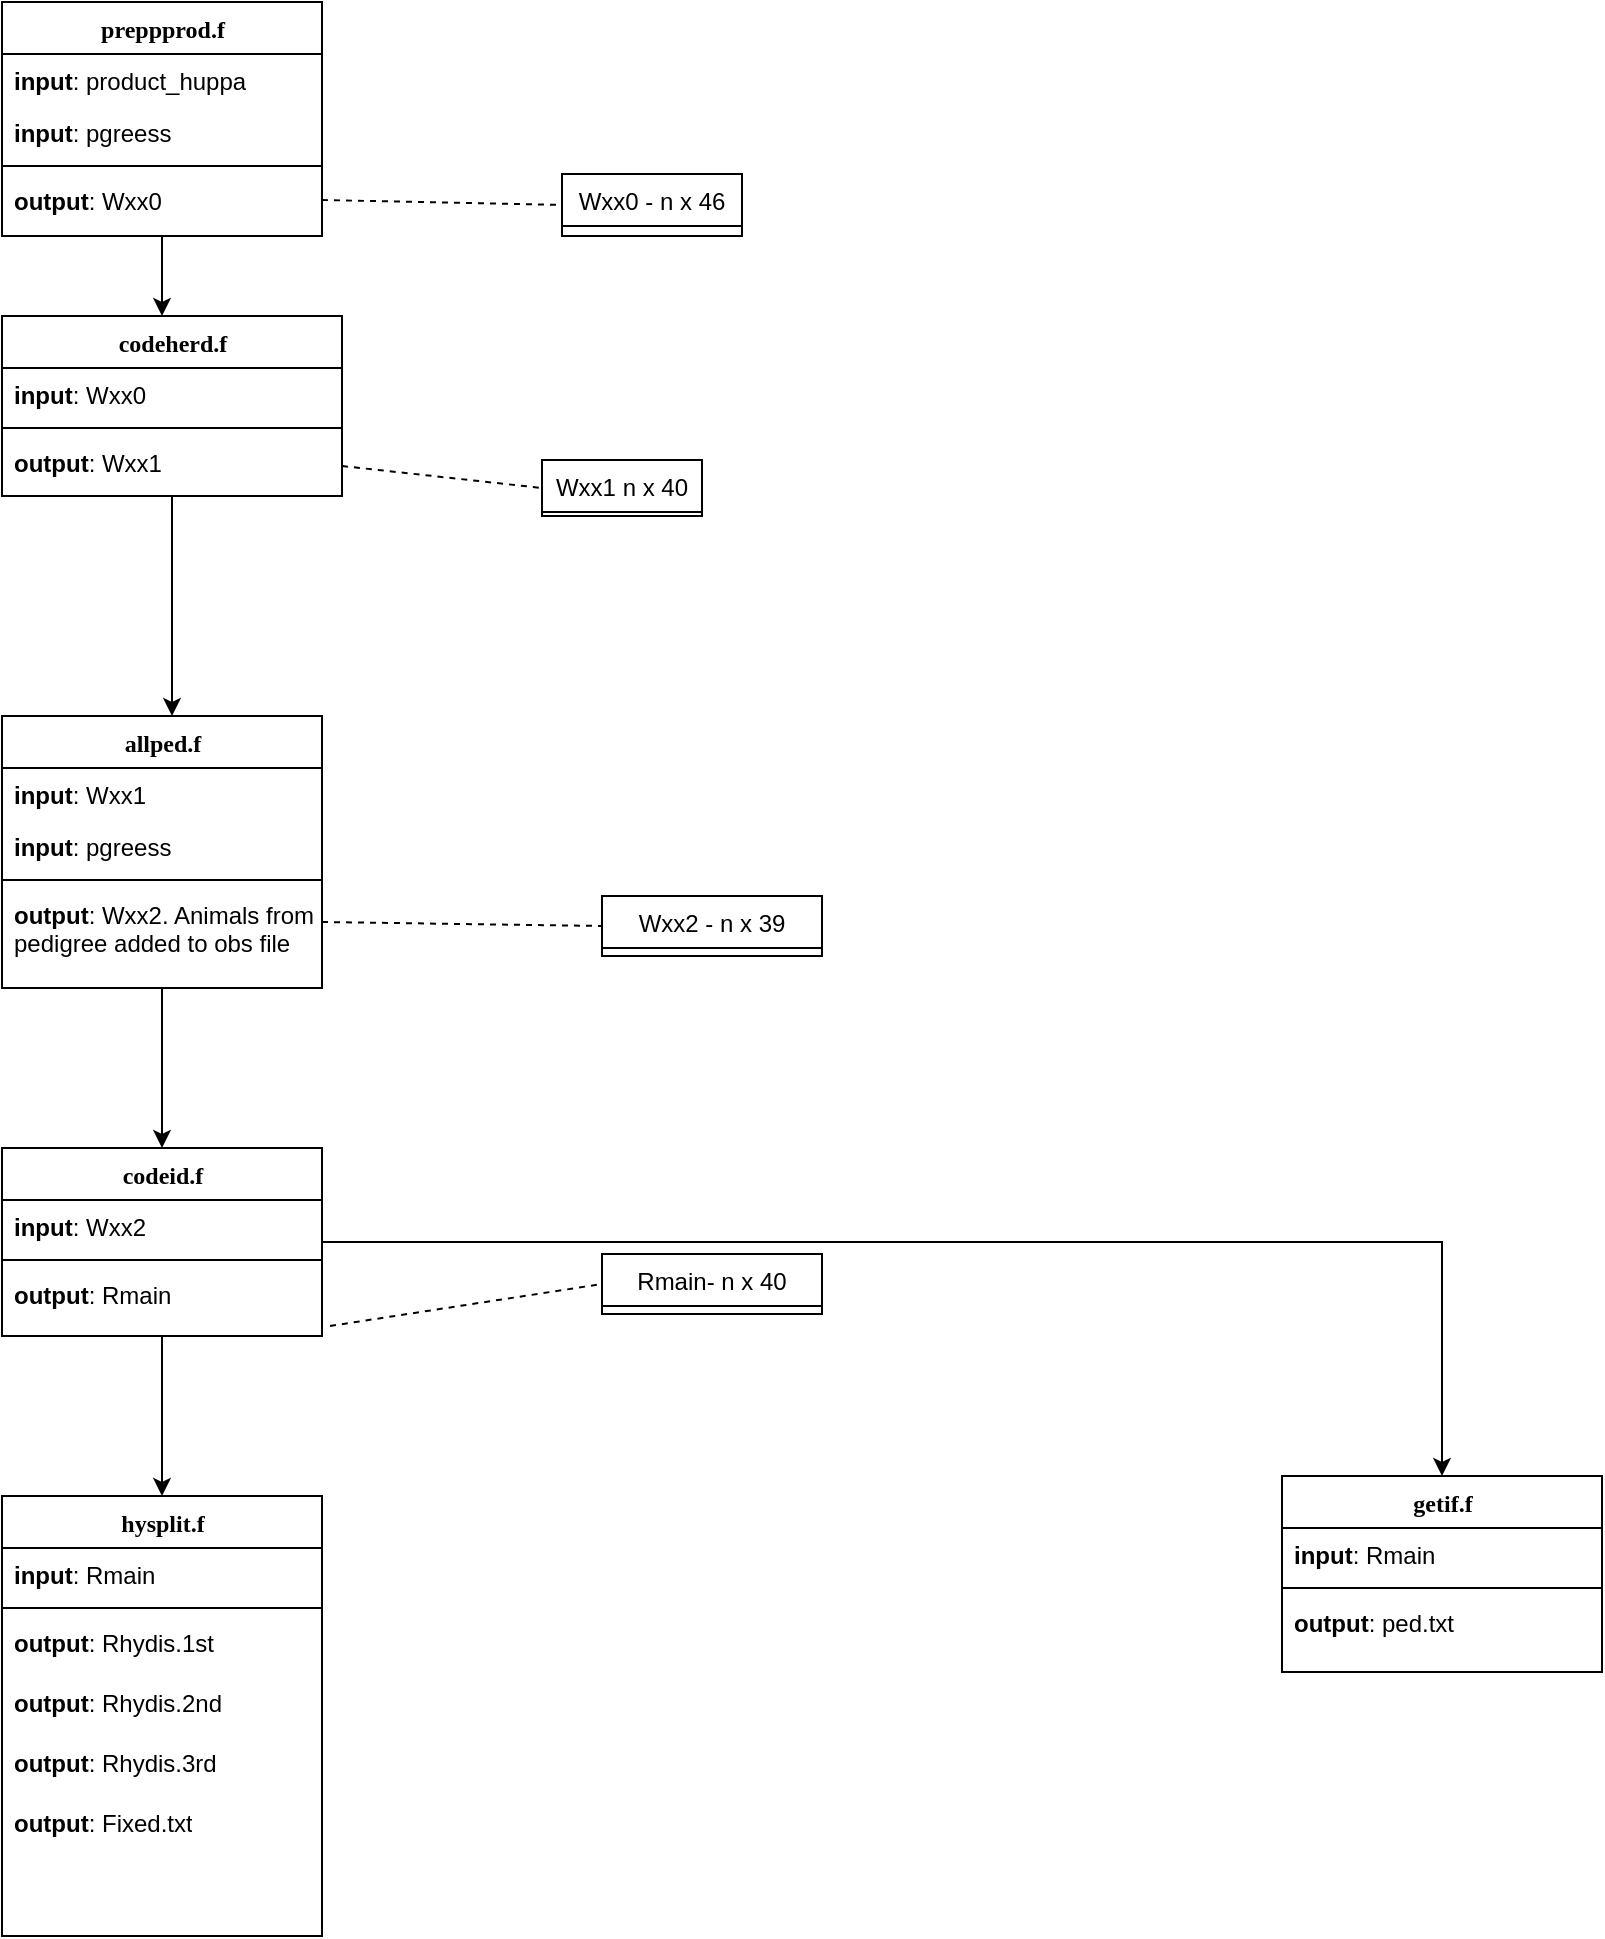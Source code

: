 <mxfile version="14.7.3" type="github"><diagram name="Page-1" id="9f46799a-70d6-7492-0946-bef42562c5a5"><mxGraphModel dx="1550" dy="835" grid="1" gridSize="10" guides="1" tooltips="1" connect="1" arrows="1" fold="1" page="1" pageScale="1" pageWidth="1100" pageHeight="850" background="none" math="0" shadow="0"><root><mxCell id="0"/><mxCell id="1" parent="0"/><mxCell id="D4gItoiSoLaYHMGQdG2C-6" value="" style="edgeStyle=orthogonalEdgeStyle;rounded=0;orthogonalLoop=1;jettySize=auto;html=1;" parent="1" source="78961159f06e98e8-17" target="D4gItoiSoLaYHMGQdG2C-1" edge="1"><mxGeometry relative="1" as="geometry"><Array as="points"><mxPoint x="170" y="230"/><mxPoint x="170" y="230"/></Array></mxGeometry></mxCell><mxCell id="78961159f06e98e8-17" value="preppprod.f" style="swimlane;html=1;fontStyle=1;align=center;verticalAlign=top;childLayout=stackLayout;horizontal=1;startSize=26;horizontalStack=0;resizeParent=1;resizeLast=0;collapsible=1;marginBottom=0;swimlaneFillColor=#ffffff;rounded=0;shadow=0;comic=0;labelBackgroundColor=none;strokeWidth=1;fillColor=none;fontFamily=Verdana;fontSize=12" parent="1" vertex="1"><mxGeometry x="90" y="83" width="160" height="117" as="geometry"/></mxCell><mxCell id="78961159f06e98e8-21" value="&lt;b&gt;input&lt;/b&gt;: product_huppa" style="text;html=1;strokeColor=none;fillColor=none;align=left;verticalAlign=top;spacingLeft=4;spacingRight=4;whiteSpace=wrap;overflow=hidden;rotatable=0;points=[[0,0.5],[1,0.5]];portConstraint=eastwest;" parent="78961159f06e98e8-17" vertex="1"><mxGeometry y="26" width="160" height="26" as="geometry"/></mxCell><mxCell id="78961159f06e98e8-23" value="&lt;b&gt;input&lt;/b&gt;: pgreess" style="text;html=1;strokeColor=none;fillColor=none;align=left;verticalAlign=top;spacingLeft=4;spacingRight=4;whiteSpace=wrap;overflow=hidden;rotatable=0;points=[[0,0.5],[1,0.5]];portConstraint=eastwest;" parent="78961159f06e98e8-17" vertex="1"><mxGeometry y="52" width="160" height="26" as="geometry"/></mxCell><mxCell id="78961159f06e98e8-19" value="" style="line;html=1;strokeWidth=1;fillColor=none;align=left;verticalAlign=middle;spacingTop=-1;spacingLeft=3;spacingRight=3;rotatable=0;labelPosition=right;points=[];portConstraint=eastwest;" parent="78961159f06e98e8-17" vertex="1"><mxGeometry y="78" width="160" height="8" as="geometry"/></mxCell><mxCell id="78961159f06e98e8-20" value="&lt;b&gt;output&lt;/b&gt;: Wxx0" style="text;html=1;strokeColor=none;fillColor=none;align=left;verticalAlign=top;spacingLeft=4;spacingRight=4;whiteSpace=wrap;overflow=hidden;rotatable=0;points=[[0,0.5],[1,0.5]];portConstraint=eastwest;" parent="78961159f06e98e8-17" vertex="1"><mxGeometry y="86" width="160" height="26" as="geometry"/></mxCell><mxCell id="D4gItoiSoLaYHMGQdG2C-15" value="" style="edgeStyle=orthogonalEdgeStyle;rounded=0;orthogonalLoop=1;jettySize=auto;html=1;" parent="1" source="D4gItoiSoLaYHMGQdG2C-1" target="D4gItoiSoLaYHMGQdG2C-11" edge="1"><mxGeometry relative="1" as="geometry"><Array as="points"><mxPoint x="175" y="400"/><mxPoint x="175" y="400"/></Array></mxGeometry></mxCell><mxCell id="D4gItoiSoLaYHMGQdG2C-1" value="codeherd.f" style="swimlane;html=1;fontStyle=1;align=center;verticalAlign=top;childLayout=stackLayout;horizontal=1;startSize=26;horizontalStack=0;resizeParent=1;resizeLast=0;collapsible=1;marginBottom=0;swimlaneFillColor=#ffffff;rounded=0;shadow=0;comic=0;labelBackgroundColor=none;strokeWidth=1;fillColor=none;fontFamily=Verdana;fontSize=12" parent="1" vertex="1"><mxGeometry x="90" y="240" width="170" height="90" as="geometry"/></mxCell><mxCell id="D4gItoiSoLaYHMGQdG2C-2" value="&lt;b&gt;input&lt;/b&gt;: Wxx0" style="text;html=1;strokeColor=none;fillColor=none;align=left;verticalAlign=top;spacingLeft=4;spacingRight=4;whiteSpace=wrap;overflow=hidden;rotatable=0;points=[[0,0.5],[1,0.5]];portConstraint=eastwest;" parent="D4gItoiSoLaYHMGQdG2C-1" vertex="1"><mxGeometry y="26" width="170" height="26" as="geometry"/></mxCell><mxCell id="D4gItoiSoLaYHMGQdG2C-4" value="" style="line;html=1;strokeWidth=1;fillColor=none;align=left;verticalAlign=middle;spacingTop=-1;spacingLeft=3;spacingRight=3;rotatable=0;labelPosition=right;points=[];portConstraint=eastwest;" parent="D4gItoiSoLaYHMGQdG2C-1" vertex="1"><mxGeometry y="52" width="170" height="8" as="geometry"/></mxCell><mxCell id="D4gItoiSoLaYHMGQdG2C-5" value="&lt;b&gt;output&lt;/b&gt;: Wxx1&amp;nbsp;" style="text;html=1;strokeColor=none;fillColor=none;align=left;verticalAlign=top;spacingLeft=4;spacingRight=4;whiteSpace=wrap;overflow=hidden;rotatable=0;points=[[0,0.5],[1,0.5]];portConstraint=eastwest;" parent="D4gItoiSoLaYHMGQdG2C-1" vertex="1"><mxGeometry y="60" width="170" height="30" as="geometry"/></mxCell><mxCell id="D4gItoiSoLaYHMGQdG2C-193" value="" style="edgeStyle=orthogonalEdgeStyle;rounded=0;orthogonalLoop=1;jettySize=auto;html=1;" parent="1" source="D4gItoiSoLaYHMGQdG2C-11" target="D4gItoiSoLaYHMGQdG2C-188" edge="1"><mxGeometry relative="1" as="geometry"/></mxCell><mxCell id="D4gItoiSoLaYHMGQdG2C-11" value="allped.f" style="swimlane;html=1;fontStyle=1;align=center;verticalAlign=top;childLayout=stackLayout;horizontal=1;startSize=26;horizontalStack=0;resizeParent=1;resizeLast=0;collapsible=1;marginBottom=0;swimlaneFillColor=#ffffff;rounded=0;shadow=0;comic=0;labelBackgroundColor=none;strokeWidth=1;fillColor=none;fontFamily=Verdana;fontSize=12" parent="1" vertex="1"><mxGeometry x="90" y="440" width="160" height="136" as="geometry"/></mxCell><mxCell id="D4gItoiSoLaYHMGQdG2C-12" value="&lt;b&gt;input&lt;/b&gt;: Wxx1&lt;br&gt;" style="text;html=1;strokeColor=none;fillColor=none;align=left;verticalAlign=top;spacingLeft=4;spacingRight=4;whiteSpace=wrap;overflow=hidden;rotatable=0;points=[[0,0.5],[1,0.5]];portConstraint=eastwest;" parent="D4gItoiSoLaYHMGQdG2C-11" vertex="1"><mxGeometry y="26" width="160" height="26" as="geometry"/></mxCell><mxCell id="D4gItoiSoLaYHMGQdG2C-16" value="&lt;b&gt;input&lt;/b&gt;: pgreess&lt;br&gt;" style="text;html=1;strokeColor=none;fillColor=none;align=left;verticalAlign=top;spacingLeft=4;spacingRight=4;whiteSpace=wrap;overflow=hidden;rotatable=0;points=[[0,0.5],[1,0.5]];portConstraint=eastwest;" parent="D4gItoiSoLaYHMGQdG2C-11" vertex="1"><mxGeometry y="52" width="160" height="26" as="geometry"/></mxCell><mxCell id="D4gItoiSoLaYHMGQdG2C-13" value="" style="line;html=1;strokeWidth=1;fillColor=none;align=left;verticalAlign=middle;spacingTop=-1;spacingLeft=3;spacingRight=3;rotatable=0;labelPosition=right;points=[];portConstraint=eastwest;" parent="D4gItoiSoLaYHMGQdG2C-11" vertex="1"><mxGeometry y="78" width="160" height="8" as="geometry"/></mxCell><mxCell id="D4gItoiSoLaYHMGQdG2C-14" value="&lt;b&gt;output&lt;/b&gt;: Wxx2. Animals from pedigree added to obs file&amp;nbsp;" style="text;html=1;strokeColor=none;fillColor=none;align=left;verticalAlign=top;spacingLeft=4;spacingRight=4;whiteSpace=wrap;overflow=hidden;rotatable=0;points=[[0,0.5],[1,0.5]];portConstraint=eastwest;" parent="D4gItoiSoLaYHMGQdG2C-11" vertex="1"><mxGeometry y="86" width="160" height="34" as="geometry"/></mxCell><mxCell id="D4gItoiSoLaYHMGQdG2C-17" value="" style="endArrow=none;dashed=1;html=1;exitX=1;exitY=0.5;exitDx=0;exitDy=0;entryX=0;entryY=0.5;entryDx=0;entryDy=0;" parent="1" source="78961159f06e98e8-20" target="D4gItoiSoLaYHMGQdG2C-27" edge="1"><mxGeometry width="50" height="50" relative="1" as="geometry"><mxPoint x="330" y="133" as="sourcePoint"/><mxPoint x="360" y="142" as="targetPoint"/></mxGeometry></mxCell><mxCell id="D4gItoiSoLaYHMGQdG2C-27" value="Wxx0 - n x 46" style="swimlane;fontStyle=0;childLayout=stackLayout;horizontal=1;startSize=26;horizontalStack=0;resizeParent=1;resizeParentMax=0;resizeLast=0;collapsible=1;marginBottom=0;" parent="1" vertex="1" collapsed="1"><mxGeometry x="370" y="169" width="90" height="31" as="geometry"><mxRectangle x="580" y="89.5" width="290" height="1620" as="alternateBounds"/></mxGeometry></mxCell><mxCell id="D4gItoiSoLaYHMGQdG2C-28" value="1 i = index numer á loop" style="text;strokeColor=none;fillColor=none;align=left;verticalAlign=top;spacingLeft=4;spacingRight=4;overflow=hidden;rotatable=0;points=[[0,0.5],[1,0.5]];portConstraint=eastwest;" parent="D4gItoiSoLaYHMGQdG2C-27" vertex="1"><mxGeometry y="26" width="90" height="26" as="geometry"/></mxCell><mxCell id="D4gItoiSoLaYHMGQdG2C-29" value="2 iaett(1) = prod(1,i) = birthyear of animal i&#10;" style="text;strokeColor=none;fillColor=none;align=left;verticalAlign=top;spacingLeft=4;spacingRight=4;overflow=hidden;rotatable=0;points=[[0,0.5],[1,0.5]];portConstraint=eastwest;" parent="D4gItoiSoLaYHMGQdG2C-27" vertex="1"><mxGeometry y="52" width="90" height="26" as="geometry"/></mxCell><mxCell id="D4gItoiSoLaYHMGQdG2C-30" value="3 iaett(2) = prod(2,i) = ID of birthfarm of animal i&#10;" style="text;strokeColor=none;fillColor=none;align=left;verticalAlign=top;spacingLeft=4;spacingRight=4;overflow=hidden;rotatable=0;points=[[0,0.5],[1,0.5]];portConstraint=eastwest;" parent="D4gItoiSoLaYHMGQdG2C-27" vertex="1"><mxGeometry y="78" width="90" height="26" as="geometry"/></mxCell><mxCell id="D4gItoiSoLaYHMGQdG2C-31" value="4 iaett(3) = prod(3,i) = individual id of animal i&#10;" style="text;strokeColor=none;fillColor=none;align=left;verticalAlign=top;spacingLeft=4;spacingRight=4;overflow=hidden;rotatable=0;points=[[0,0.5],[1,0.5]];portConstraint=eastwest;" parent="D4gItoiSoLaYHMGQdG2C-27" vertex="1"><mxGeometry y="104" width="90" height="26" as="geometry"/></mxCell><mxCell id="D4gItoiSoLaYHMGQdG2C-32" value="5 iaett(4) = aett(4,pl) = vixl(4) = aett(7,i) = i4 = month of birth of animal i&#10;" style="text;strokeColor=none;fillColor=none;align=left;verticalAlign=top;spacingLeft=4;spacingRight=4;overflow=hidden;rotatable=0;points=[[0,0.5],[1,0.5]];portConstraint=eastwest;" parent="D4gItoiSoLaYHMGQdG2C-27" vertex="1"><mxGeometry y="130" width="90" height="26" as="geometry"/></mxCell><mxCell id="D4gItoiSoLaYHMGQdG2C-33" value="6 iaett(5) = aett(5) = vixl(5) = aett(8) = ??&#10;" style="text;strokeColor=none;fillColor=none;align=left;verticalAlign=top;spacingLeft=4;spacingRight=4;overflow=hidden;rotatable=0;points=[[0,0.5],[1,0.5]];portConstraint=eastwest;" parent="D4gItoiSoLaYHMGQdG2C-27" vertex="1"><mxGeometry y="156" width="90" height="24" as="geometry"/></mxCell><mxCell id="D4gItoiSoLaYHMGQdG2C-34" value="8 iaett(7) = aett(7) = vixl(1) = aett(4) = ??&#10;" style="text;strokeColor=none;fillColor=none;align=left;verticalAlign=top;spacingLeft=4;spacingRight=4;overflow=hidden;rotatable=0;points=[[0,0.5],[1,0.5]];portConstraint=eastwest;" parent="D4gItoiSoLaYHMGQdG2C-27" vertex="1"><mxGeometry y="180" width="90" height="30" as="geometry"/></mxCell><mxCell id="D4gItoiSoLaYHMGQdG2C-35" value="8 iaett(7) = aett(7) = vixl(1) = aett(4) = ??&#10;" style="text;strokeColor=none;fillColor=none;align=left;verticalAlign=top;spacingLeft=4;spacingRight=4;overflow=hidden;rotatable=0;points=[[0,0.5],[1,0.5]];portConstraint=eastwest;" parent="D4gItoiSoLaYHMGQdG2C-27" vertex="1"><mxGeometry y="210" width="90" height="30" as="geometry"/></mxCell><mxCell id="D4gItoiSoLaYHMGQdG2C-36" value="9 iaett(8) = aett(8) = vixl(2) = aett(5) = ??&#10;" style="text;strokeColor=none;fillColor=none;align=left;verticalAlign=top;spacingLeft=4;spacingRight=4;overflow=hidden;rotatable=0;points=[[0,0.5],[1,0.5]];portConstraint=eastwest;" parent="D4gItoiSoLaYHMGQdG2C-27" vertex="1"><mxGeometry y="240" width="90" height="30" as="geometry"/></mxCell><mxCell id="D4gItoiSoLaYHMGQdG2C-37" value="9 iaett(8) = aett(8) = vixl(2) = aett(5) = ??&#10;" style="text;strokeColor=none;fillColor=none;align=left;verticalAlign=top;spacingLeft=4;spacingRight=4;overflow=hidden;rotatable=0;points=[[0,0.5],[1,0.5]];portConstraint=eastwest;" parent="D4gItoiSoLaYHMGQdG2C-27" vertex="1"><mxGeometry y="270" width="90" height="30" as="geometry"/></mxCell><mxCell id="D4gItoiSoLaYHMGQdG2C-38" value="10 iaett(9) = aett(9) = vixl(3) = aett(6) = ??&#10;" style="text;strokeColor=none;fillColor=none;align=left;verticalAlign=top;spacingLeft=4;spacingRight=4;overflow=hidden;rotatable=0;points=[[0,0.5],[1,0.5]];portConstraint=eastwest;" parent="D4gItoiSoLaYHMGQdG2C-27" vertex="1"><mxGeometry y="300" width="90" height="30" as="geometry"/></mxCell><mxCell id="D4gItoiSoLaYHMGQdG2C-39" value="11 2 Probably sex of animal&#10;" style="text;strokeColor=none;fillColor=none;align=left;verticalAlign=top;spacingLeft=4;spacingRight=4;overflow=hidden;rotatable=0;points=[[0,0.5],[1,0.5]];portConstraint=eastwest;" parent="D4gItoiSoLaYHMGQdG2C-27" vertex="1"><mxGeometry y="330" width="90" height="30" as="geometry"/></mxCell><mxCell id="D4gItoiSoLaYHMGQdG2C-40" value="12 prod(29,i) = farm number - busnr(skyrslu),&#10;" style="text;strokeColor=none;fillColor=none;align=left;verticalAlign=top;spacingLeft=4;spacingRight=4;overflow=hidden;rotatable=0;points=[[0,0.5],[1,0.5]];portConstraint=eastwest;" parent="D4gItoiSoLaYHMGQdG2C-27" vertex="1"><mxGeometry y="360" width="90" height="30" as="geometry"/></mxCell><mxCell id="D4gItoiSoLaYHMGQdG2C-41" value="13 0 placeholder for new farm ID&#10;" style="text;strokeColor=none;fillColor=none;align=left;verticalAlign=top;spacingLeft=4;spacingRight=4;overflow=hidden;rotatable=0;points=[[0,0.5],[1,0.5]];portConstraint=eastwest;" parent="D4gItoiSoLaYHMGQdG2C-27" vertex="1"><mxGeometry y="390" width="90" height="30" as="geometry"/></mxCell><mxCell id="D4gItoiSoLaYHMGQdG2C-42" value="14 ifix(1) = codeyear, 1st par&#10;" style="text;strokeColor=none;fillColor=none;align=left;verticalAlign=top;spacingLeft=4;spacingRight=4;overflow=hidden;rotatable=0;points=[[0,0.5],[1,0.5]];portConstraint=eastwest;" parent="D4gItoiSoLaYHMGQdG2C-27" vertex="1"><mxGeometry y="420" width="90" height="30" as="geometry"/></mxCell><mxCell id="D4gItoiSoLaYHMGQdG2C-43" value="15 ifix(2) = codeyear, 2nd par&#10;" style="text;strokeColor=none;fillColor=none;align=left;verticalAlign=top;spacingLeft=4;spacingRight=4;overflow=hidden;rotatable=0;points=[[0,0.5],[1,0.5]];portConstraint=eastwest;" parent="D4gItoiSoLaYHMGQdG2C-27" vertex="1"><mxGeometry y="450" width="90" height="30" as="geometry"/></mxCell><mxCell id="D4gItoiSoLaYHMGQdG2C-44" value="15 ifix(2) = codeyear, 2nd par&#10;" style="text;strokeColor=none;fillColor=none;align=left;verticalAlign=top;spacingLeft=4;spacingRight=4;overflow=hidden;rotatable=0;points=[[0,0.5],[1,0.5]];portConstraint=eastwest;" parent="D4gItoiSoLaYHMGQdG2C-27" vertex="1"><mxGeometry y="480" width="90" height="30" as="geometry"/></mxCell><mxCell id="D4gItoiSoLaYHMGQdG2C-45" value="16 ifix(3) = codeyear, 3rd par&#10;" style="text;strokeColor=none;fillColor=none;align=left;verticalAlign=top;spacingLeft=4;spacingRight=4;overflow=hidden;rotatable=0;points=[[0,0.5],[1,0.5]];portConstraint=eastwest;" parent="D4gItoiSoLaYHMGQdG2C-27" vertex="1"><mxGeometry y="510" width="90" height="30" as="geometry"/></mxCell><mxCell id="D4gItoiSoLaYHMGQdG2C-46" value="16 ifix(3) = codeyear, 3rd par&#10;" style="text;strokeColor=none;fillColor=none;align=left;verticalAlign=top;spacingLeft=4;spacingRight=4;overflow=hidden;rotatable=0;points=[[0,0.5],[1,0.5]];portConstraint=eastwest;" parent="D4gItoiSoLaYHMGQdG2C-27" vertex="1"><mxGeometry y="540" width="90" height="30" as="geometry"/></mxCell><mxCell id="D4gItoiSoLaYHMGQdG2C-47" value="17 ifix(4) = codeseas, 1st par&#10;" style="text;strokeColor=none;fillColor=none;align=left;verticalAlign=top;spacingLeft=4;spacingRight=4;overflow=hidden;rotatable=0;points=[[0,0.5],[1,0.5]];portConstraint=eastwest;" parent="D4gItoiSoLaYHMGQdG2C-27" vertex="1"><mxGeometry y="570" width="90" height="30" as="geometry"/></mxCell><mxCell id="D4gItoiSoLaYHMGQdG2C-48" value="18 ifix(5) = codeseas, 2nd par&#10;" style="text;strokeColor=none;fillColor=none;align=left;verticalAlign=top;spacingLeft=4;spacingRight=4;overflow=hidden;rotatable=0;points=[[0,0.5],[1,0.5]];portConstraint=eastwest;" parent="D4gItoiSoLaYHMGQdG2C-27" vertex="1"><mxGeometry y="600" width="90" height="30" as="geometry"/></mxCell><mxCell id="D4gItoiSoLaYHMGQdG2C-49" value="18 ifix(5) = codeseas, 2nd par&#10;" style="text;strokeColor=none;fillColor=none;align=left;verticalAlign=top;spacingLeft=4;spacingRight=4;overflow=hidden;rotatable=0;points=[[0,0.5],[1,0.5]];portConstraint=eastwest;" parent="D4gItoiSoLaYHMGQdG2C-27" vertex="1"><mxGeometry y="630" width="90" height="30" as="geometry"/></mxCell><mxCell id="D4gItoiSoLaYHMGQdG2C-50" value="19 ifix(6) = codeseas, 3rd par&#10;" style="text;strokeColor=none;fillColor=none;align=left;verticalAlign=top;spacingLeft=4;spacingRight=4;overflow=hidden;rotatable=0;points=[[0,0.5],[1,0.5]];portConstraint=eastwest;" parent="D4gItoiSoLaYHMGQdG2C-27" vertex="1"><mxGeometry y="660" width="90" height="30" as="geometry"/></mxCell><mxCell id="D4gItoiSoLaYHMGQdG2C-51" value="19 ifix(6) = codeseas, 3rd par&#10;" style="text;strokeColor=none;fillColor=none;align=left;verticalAlign=top;spacingLeft=4;spacingRight=4;overflow=hidden;rotatable=0;points=[[0,0.5],[1,0.5]];portConstraint=eastwest;" parent="D4gItoiSoLaYHMGQdG2C-27" vertex="1"><mxGeometry y="690" width="90" height="30" as="geometry"/></mxCell><mxCell id="D4gItoiSoLaYHMGQdG2C-52" value="20 ifix(7) = codeage, 1st par&#10;" style="text;strokeColor=none;fillColor=none;align=left;verticalAlign=top;spacingLeft=4;spacingRight=4;overflow=hidden;rotatable=0;points=[[0,0.5],[1,0.5]];portConstraint=eastwest;" parent="D4gItoiSoLaYHMGQdG2C-27" vertex="1"><mxGeometry y="720" width="90" height="30" as="geometry"/></mxCell><mxCell id="D4gItoiSoLaYHMGQdG2C-53" value="20 ifix(7) = codeage, 1st par&#10;" style="text;strokeColor=none;fillColor=none;align=left;verticalAlign=top;spacingLeft=4;spacingRight=4;overflow=hidden;rotatable=0;points=[[0,0.5],[1,0.5]];portConstraint=eastwest;" parent="D4gItoiSoLaYHMGQdG2C-27" vertex="1"><mxGeometry y="750" width="90" height="30" as="geometry"/></mxCell><mxCell id="D4gItoiSoLaYHMGQdG2C-54" value="21 ifix(8) = codeage, 2nd par&#10;" style="text;strokeColor=none;fillColor=none;align=left;verticalAlign=top;spacingLeft=4;spacingRight=4;overflow=hidden;rotatable=0;points=[[0,0.5],[1,0.5]];portConstraint=eastwest;" parent="D4gItoiSoLaYHMGQdG2C-27" vertex="1"><mxGeometry y="780" width="90" height="30" as="geometry"/></mxCell><mxCell id="D4gItoiSoLaYHMGQdG2C-55" value="22 ifix(9) = codeage, 3rd par&#10;" style="text;strokeColor=none;fillColor=none;align=left;verticalAlign=top;spacingLeft=4;spacingRight=4;overflow=hidden;rotatable=0;points=[[0,0.5],[1,0.5]];portConstraint=eastwest;" parent="D4gItoiSoLaYHMGQdG2C-27" vertex="1"><mxGeometry y="810" width="90" height="30" as="geometry"/></mxCell><mxCell id="D4gItoiSoLaYHMGQdG2C-56" value="23 ifix(10) = codeci, 1st par&#10;" style="text;strokeColor=none;fillColor=none;align=left;verticalAlign=top;spacingLeft=4;spacingRight=4;overflow=hidden;rotatable=0;points=[[0,0.5],[1,0.5]];portConstraint=eastwest;" parent="D4gItoiSoLaYHMGQdG2C-27" vertex="1"><mxGeometry y="840" width="90" height="30" as="geometry"/></mxCell><mxCell id="D4gItoiSoLaYHMGQdG2C-57" value="23 ifix(10) = codeci, 1st par&#10;" style="text;strokeColor=none;fillColor=none;align=left;verticalAlign=top;spacingLeft=4;spacingRight=4;overflow=hidden;rotatable=0;points=[[0,0.5],[1,0.5]];portConstraint=eastwest;" parent="D4gItoiSoLaYHMGQdG2C-27" vertex="1"><mxGeometry y="870" width="90" height="30" as="geometry"/></mxCell><mxCell id="D4gItoiSoLaYHMGQdG2C-58" value="24 ifix(11) = codeci, 2nd par&#10;" style="text;strokeColor=none;fillColor=none;align=left;verticalAlign=top;spacingLeft=4;spacingRight=4;overflow=hidden;rotatable=0;points=[[0,0.5],[1,0.5]];portConstraint=eastwest;" parent="D4gItoiSoLaYHMGQdG2C-27" vertex="1"><mxGeometry y="900" width="90" height="30" as="geometry"/></mxCell><mxCell id="D4gItoiSoLaYHMGQdG2C-59" value="25 ifix(12) = codeci, 3rd par&#10;" style="text;strokeColor=none;fillColor=none;align=left;verticalAlign=top;spacingLeft=4;spacingRight=4;overflow=hidden;rotatable=0;points=[[0,0.5],[1,0.5]];portConstraint=eastwest;" parent="D4gItoiSoLaYHMGQdG2C-27" vertex="1"><mxGeometry y="930" width="90" height="30" as="geometry"/></mxCell><mxCell id="D4gItoiSoLaYHMGQdG2C-60" value="26 prod(14,i) = milk yield 1st lactation&#10;" style="text;strokeColor=none;fillColor=none;align=left;verticalAlign=top;spacingLeft=4;spacingRight=4;overflow=hidden;rotatable=0;points=[[0,0.5],[1,0.5]];portConstraint=eastwest;" parent="D4gItoiSoLaYHMGQdG2C-27" vertex="1"><mxGeometry y="960" width="90" height="30" as="geometry"/></mxCell><mxCell id="D4gItoiSoLaYHMGQdG2C-61" value="27 prod(15,i) = milk yield 2nd lactation&#10;" style="text;strokeColor=none;fillColor=none;align=left;verticalAlign=top;spacingLeft=4;spacingRight=4;overflow=hidden;rotatable=0;points=[[0,0.5],[1,0.5]];portConstraint=eastwest;" parent="D4gItoiSoLaYHMGQdG2C-27" vertex="1"><mxGeometry y="990" width="90" height="30" as="geometry"/></mxCell><mxCell id="D4gItoiSoLaYHMGQdG2C-62" value="28 prod(16,i) = milk yield 3rd lactation&#10;" style="text;strokeColor=none;fillColor=none;align=left;verticalAlign=top;spacingLeft=4;spacingRight=4;overflow=hidden;rotatable=0;points=[[0,0.5],[1,0.5]];portConstraint=eastwest;" parent="D4gItoiSoLaYHMGQdG2C-27" vertex="1"><mxGeometry y="1020" width="90" height="30" as="geometry"/></mxCell><mxCell id="D4gItoiSoLaYHMGQdG2C-63" value="29 prod(17,i)= fat yield 1st,&#10;" style="text;strokeColor=none;fillColor=none;align=left;verticalAlign=top;spacingLeft=4;spacingRight=4;overflow=hidden;rotatable=0;points=[[0,0.5],[1,0.5]];portConstraint=eastwest;" parent="D4gItoiSoLaYHMGQdG2C-27" vertex="1"><mxGeometry y="1050" width="90" height="30" as="geometry"/></mxCell><mxCell id="D4gItoiSoLaYHMGQdG2C-64" value="30 prod(18,i)= fita2,&#10;" style="text;strokeColor=none;fillColor=none;align=left;verticalAlign=top;spacingLeft=4;spacingRight=4;overflow=hidden;rotatable=0;points=[[0,0.5],[1,0.5]];portConstraint=eastwest;" parent="D4gItoiSoLaYHMGQdG2C-27" vertex="1"><mxGeometry y="1080" width="90" height="30" as="geometry"/></mxCell><mxCell id="D4gItoiSoLaYHMGQdG2C-65" value="31 prod(19,i)= fita3,&#10;" style="text;strokeColor=none;fillColor=none;align=left;verticalAlign=top;spacingLeft=4;spacingRight=4;overflow=hidden;rotatable=0;points=[[0,0.5],[1,0.5]];portConstraint=eastwest;" parent="D4gItoiSoLaYHMGQdG2C-27" vertex="1"><mxGeometry y="1110" width="90" height="30" as="geometry"/></mxCell><mxCell id="D4gItoiSoLaYHMGQdG2C-66" value="32 prod(20,i)= protein1,&#10;" style="text;strokeColor=none;fillColor=none;align=left;verticalAlign=top;spacingLeft=4;spacingRight=4;overflow=hidden;rotatable=0;points=[[0,0.5],[1,0.5]];portConstraint=eastwest;" parent="D4gItoiSoLaYHMGQdG2C-27" vertex="1"><mxGeometry y="1140" width="90" height="30" as="geometry"/></mxCell><mxCell id="D4gItoiSoLaYHMGQdG2C-67" value="33 prod(21,i)= protein2,&#10;" style="text;strokeColor=none;fillColor=none;align=left;verticalAlign=top;spacingLeft=4;spacingRight=4;overflow=hidden;rotatable=0;points=[[0,0.5],[1,0.5]];portConstraint=eastwest;" parent="D4gItoiSoLaYHMGQdG2C-27" vertex="1"><mxGeometry y="1170" width="90" height="30" as="geometry"/></mxCell><mxCell id="D4gItoiSoLaYHMGQdG2C-68" value="34 prod(22,i)= protein3,&#10;" style="text;strokeColor=none;fillColor=none;align=left;verticalAlign=top;spacingLeft=4;spacingRight=4;overflow=hidden;rotatable=0;points=[[0,0.5],[1,0.5]];portConstraint=eastwest;" parent="D4gItoiSoLaYHMGQdG2C-27" vertex="1"><mxGeometry y="1200" width="90" height="30" as="geometry"/></mxCell><mxCell id="D4gItoiSoLaYHMGQdG2C-69" value="35 prod(23,i)= fp1,&#10;" style="text;strokeColor=none;fillColor=none;align=left;verticalAlign=top;spacingLeft=4;spacingRight=4;overflow=hidden;rotatable=0;points=[[0,0.5],[1,0.5]];portConstraint=eastwest;" parent="D4gItoiSoLaYHMGQdG2C-27" vertex="1"><mxGeometry y="1230" width="90" height="30" as="geometry"/></mxCell><mxCell id="D4gItoiSoLaYHMGQdG2C-70" value="36 prod(24,i)= fp2,&#10;" style="text;strokeColor=none;fillColor=none;align=left;verticalAlign=top;spacingLeft=4;spacingRight=4;overflow=hidden;rotatable=0;points=[[0,0.5],[1,0.5]];portConstraint=eastwest;" parent="D4gItoiSoLaYHMGQdG2C-27" vertex="1"><mxGeometry y="1260" width="90" height="30" as="geometry"/></mxCell><mxCell id="D4gItoiSoLaYHMGQdG2C-71" value="37 prod(25,i)= fp3,&#10;" style="text;strokeColor=none;fillColor=none;align=left;verticalAlign=top;spacingLeft=4;spacingRight=4;overflow=hidden;rotatable=0;points=[[0,0.5],[1,0.5]];portConstraint=eastwest;" parent="D4gItoiSoLaYHMGQdG2C-27" vertex="1"><mxGeometry y="1290" width="90" height="30" as="geometry"/></mxCell><mxCell id="D4gItoiSoLaYHMGQdG2C-72" value="38 prod(26,i)= pp1,&#10;" style="text;strokeColor=none;fillColor=none;align=left;verticalAlign=top;spacingLeft=4;spacingRight=4;overflow=hidden;rotatable=0;points=[[0,0.5],[1,0.5]];portConstraint=eastwest;" parent="D4gItoiSoLaYHMGQdG2C-27" vertex="1"><mxGeometry y="1320" width="90" height="30" as="geometry"/></mxCell><mxCell id="D4gItoiSoLaYHMGQdG2C-73" value="39 prod(27,i)= pp2,&#10;" style="text;strokeColor=none;fillColor=none;align=left;verticalAlign=top;spacingLeft=4;spacingRight=4;overflow=hidden;rotatable=0;points=[[0,0.5],[1,0.5]];portConstraint=eastwest;" parent="D4gItoiSoLaYHMGQdG2C-27" vertex="1"><mxGeometry y="1350" width="90" height="30" as="geometry"/></mxCell><mxCell id="D4gItoiSoLaYHMGQdG2C-74" value="40 prod(28,i)= pp3,&#10;" style="text;strokeColor=none;fillColor=none;align=left;verticalAlign=top;spacingLeft=4;spacingRight=4;overflow=hidden;rotatable=0;points=[[0,0.5],[1,0.5]];portConstraint=eastwest;" parent="D4gItoiSoLaYHMGQdG2C-27" vertex="1"><mxGeometry y="1380" width="90" height="30" as="geometry"/></mxCell><mxCell id="D4gItoiSoLaYHMGQdG2C-75" value="41 prod(5,i) = year of 1st calving&#10;" style="text;strokeColor=none;fillColor=none;align=left;verticalAlign=top;spacingLeft=4;spacingRight=4;overflow=hidden;rotatable=0;points=[[0,0.5],[1,0.5]];portConstraint=eastwest;" parent="D4gItoiSoLaYHMGQdG2C-27" vertex="1"><mxGeometry y="1410" width="90" height="30" as="geometry"/></mxCell><mxCell id="D4gItoiSoLaYHMGQdG2C-76" value="42 prod(6,i) = month of 1st calving&#10;" style="text;strokeColor=none;fillColor=none;align=left;verticalAlign=top;spacingLeft=4;spacingRight=4;overflow=hidden;rotatable=0;points=[[0,0.5],[1,0.5]];portConstraint=eastwest;" parent="D4gItoiSoLaYHMGQdG2C-27" vertex="1"><mxGeometry y="1440" width="90" height="30" as="geometry"/></mxCell><mxCell id="D4gItoiSoLaYHMGQdG2C-77" value="43 prod(7,i) = year of 2nd calving&#10;" style="text;strokeColor=none;fillColor=none;align=left;verticalAlign=top;spacingLeft=4;spacingRight=4;overflow=hidden;rotatable=0;points=[[0,0.5],[1,0.5]];portConstraint=eastwest;" parent="D4gItoiSoLaYHMGQdG2C-27" vertex="1"><mxGeometry y="1470" width="90" height="30" as="geometry"/></mxCell><mxCell id="D4gItoiSoLaYHMGQdG2C-78" value="44 prod(8,i) = month of 2nd calving&#10;" style="text;strokeColor=none;fillColor=none;align=left;verticalAlign=top;spacingLeft=4;spacingRight=4;overflow=hidden;rotatable=0;points=[[0,0.5],[1,0.5]];portConstraint=eastwest;" parent="D4gItoiSoLaYHMGQdG2C-27" vertex="1"><mxGeometry y="1500" width="90" height="30" as="geometry"/></mxCell><mxCell id="D4gItoiSoLaYHMGQdG2C-79" value="45 prod(9,i) = year of 3rd calving&#10;" style="text;strokeColor=none;fillColor=none;align=left;verticalAlign=top;spacingLeft=4;spacingRight=4;overflow=hidden;rotatable=0;points=[[0,0.5],[1,0.5]];portConstraint=eastwest;" parent="D4gItoiSoLaYHMGQdG2C-27" vertex="1"><mxGeometry y="1530" width="90" height="30" as="geometry"/></mxCell><mxCell id="D4gItoiSoLaYHMGQdG2C-80" value="45 prod(9,i) = year of 3rd calving&#10;" style="text;strokeColor=none;fillColor=none;align=left;verticalAlign=top;spacingLeft=4;spacingRight=4;overflow=hidden;rotatable=0;points=[[0,0.5],[1,0.5]];portConstraint=eastwest;" parent="D4gItoiSoLaYHMGQdG2C-27" vertex="1"><mxGeometry y="1560" width="90" height="30" as="geometry"/></mxCell><mxCell id="D4gItoiSoLaYHMGQdG2C-81" value="46 prod(10, i ) = month of 3rd calving&#10;" style="text;strokeColor=none;fillColor=none;align=left;verticalAlign=top;spacingLeft=4;spacingRight=4;overflow=hidden;rotatable=0;points=[[0,0.5],[1,0.5]];portConstraint=eastwest;" parent="D4gItoiSoLaYHMGQdG2C-27" vertex="1"><mxGeometry y="1590" width="90" height="30" as="geometry"/></mxCell><mxCell id="D4gItoiSoLaYHMGQdG2C-82" value="Wxx1 n x 40" style="swimlane;fontStyle=0;childLayout=stackLayout;horizontal=1;startSize=26;horizontalStack=0;resizeParent=1;resizeParentMax=0;resizeLast=0;collapsible=1;marginBottom=0;" parent="1" vertex="1" collapsed="1"><mxGeometry x="360" y="312" width="80" height="28" as="geometry"><mxRectangle x="360" y="312" width="290" height="1410" as="alternateBounds"/></mxGeometry></mxCell><mxCell id="D4gItoiSoLaYHMGQdG2C-83" value="1 i = index numer á loop" style="text;strokeColor=none;fillColor=none;align=left;verticalAlign=top;spacingLeft=4;spacingRight=4;overflow=hidden;rotatable=0;points=[[0,0.5],[1,0.5]];portConstraint=eastwest;" parent="D4gItoiSoLaYHMGQdG2C-82" vertex="1"><mxGeometry y="26" width="80" height="26" as="geometry"/></mxCell><mxCell id="D4gItoiSoLaYHMGQdG2C-84" value="2 iaett(1) = prod(1,i) = birthyear of animal i&#10;" style="text;strokeColor=none;fillColor=none;align=left;verticalAlign=top;spacingLeft=4;spacingRight=4;overflow=hidden;rotatable=0;points=[[0,0.5],[1,0.5]];portConstraint=eastwest;" parent="D4gItoiSoLaYHMGQdG2C-82" vertex="1"><mxGeometry y="52" width="80" height="26" as="geometry"/></mxCell><mxCell id="D4gItoiSoLaYHMGQdG2C-85" value="3 iaett(2) = prod(2,i) = ID of birthfarm of animal i&#10;" style="text;strokeColor=none;fillColor=none;align=left;verticalAlign=top;spacingLeft=4;spacingRight=4;overflow=hidden;rotatable=0;points=[[0,0.5],[1,0.5]];portConstraint=eastwest;" parent="D4gItoiSoLaYHMGQdG2C-82" vertex="1"><mxGeometry y="78" width="80" height="26" as="geometry"/></mxCell><mxCell id="D4gItoiSoLaYHMGQdG2C-86" value="4 iaett(3) = prod(3,i) = individual id of animal i&#10;" style="text;strokeColor=none;fillColor=none;align=left;verticalAlign=top;spacingLeft=4;spacingRight=4;overflow=hidden;rotatable=0;points=[[0,0.5],[1,0.5]];portConstraint=eastwest;" parent="D4gItoiSoLaYHMGQdG2C-82" vertex="1"><mxGeometry y="104" width="80" height="26" as="geometry"/></mxCell><mxCell id="D4gItoiSoLaYHMGQdG2C-87" value="5 iaett(4) = aett(4,pl) = vixl(4) = aett(7,i) = i4 = month of birth of animal i&#10;" style="text;strokeColor=none;fillColor=none;align=left;verticalAlign=top;spacingLeft=4;spacingRight=4;overflow=hidden;rotatable=0;points=[[0,0.5],[1,0.5]];portConstraint=eastwest;" parent="D4gItoiSoLaYHMGQdG2C-82" vertex="1"><mxGeometry y="130" width="80" height="26" as="geometry"/></mxCell><mxCell id="D4gItoiSoLaYHMGQdG2C-88" value="6 iaett(5) = aett(5) = vixl(5) = aett(8) = ??&#10;" style="text;strokeColor=none;fillColor=none;align=left;verticalAlign=top;spacingLeft=4;spacingRight=4;overflow=hidden;rotatable=0;points=[[0,0.5],[1,0.5]];portConstraint=eastwest;" parent="D4gItoiSoLaYHMGQdG2C-82" vertex="1"><mxGeometry y="156" width="80" height="24" as="geometry"/></mxCell><mxCell id="D4gItoiSoLaYHMGQdG2C-89" value="8 iaett(7) = aett(7) = vixl(1) = aett(4) = ??&#10;" style="text;strokeColor=none;fillColor=none;align=left;verticalAlign=top;spacingLeft=4;spacingRight=4;overflow=hidden;rotatable=0;points=[[0,0.5],[1,0.5]];portConstraint=eastwest;" parent="D4gItoiSoLaYHMGQdG2C-82" vertex="1"><mxGeometry y="180" width="80" height="30" as="geometry"/></mxCell><mxCell id="D4gItoiSoLaYHMGQdG2C-90" value="8 iaett(7) = aett(7) = vixl(1) = aett(4) = ??&#10;" style="text;strokeColor=none;fillColor=none;align=left;verticalAlign=top;spacingLeft=4;spacingRight=4;overflow=hidden;rotatable=0;points=[[0,0.5],[1,0.5]];portConstraint=eastwest;" parent="D4gItoiSoLaYHMGQdG2C-82" vertex="1"><mxGeometry y="210" width="80" height="30" as="geometry"/></mxCell><mxCell id="D4gItoiSoLaYHMGQdG2C-91" value="9 iaett(8) = aett(8) = vixl(2) = aett(5) = ??&#10;" style="text;strokeColor=none;fillColor=none;align=left;verticalAlign=top;spacingLeft=4;spacingRight=4;overflow=hidden;rotatable=0;points=[[0,0.5],[1,0.5]];portConstraint=eastwest;" parent="D4gItoiSoLaYHMGQdG2C-82" vertex="1"><mxGeometry y="240" width="80" height="30" as="geometry"/></mxCell><mxCell id="D4gItoiSoLaYHMGQdG2C-92" value="9 iaett(8) = aett(8) = vixl(2) = aett(5) = ??&#10;" style="text;strokeColor=none;fillColor=none;align=left;verticalAlign=top;spacingLeft=4;spacingRight=4;overflow=hidden;rotatable=0;points=[[0,0.5],[1,0.5]];portConstraint=eastwest;" parent="D4gItoiSoLaYHMGQdG2C-82" vertex="1"><mxGeometry y="270" width="80" height="30" as="geometry"/></mxCell><mxCell id="D4gItoiSoLaYHMGQdG2C-93" value="10 iaett(9) = aett(9) = vixl(3) = aett(6) = ??&#10;" style="text;strokeColor=none;fillColor=none;align=left;verticalAlign=top;spacingLeft=4;spacingRight=4;overflow=hidden;rotatable=0;points=[[0,0.5],[1,0.5]];portConstraint=eastwest;" parent="D4gItoiSoLaYHMGQdG2C-82" vertex="1"><mxGeometry y="300" width="80" height="30" as="geometry"/></mxCell><mxCell id="D4gItoiSoLaYHMGQdG2C-94" value="11 2 Probably sex of animal&#10;" style="text;strokeColor=none;fillColor=none;align=left;verticalAlign=top;spacingLeft=4;spacingRight=4;overflow=hidden;rotatable=0;points=[[0,0.5],[1,0.5]];portConstraint=eastwest;" parent="D4gItoiSoLaYHMGQdG2C-82" vertex="1"><mxGeometry y="330" width="80" height="30" as="geometry"/></mxCell><mxCell id="D4gItoiSoLaYHMGQdG2C-95" value="12 prod(29,i) = farm number - busnr(skyrslu),&#10;" style="text;strokeColor=none;fillColor=none;align=left;verticalAlign=top;spacingLeft=4;spacingRight=4;overflow=hidden;rotatable=0;points=[[0,0.5],[1,0.5]];portConstraint=eastwest;" parent="D4gItoiSoLaYHMGQdG2C-82" vertex="1"><mxGeometry y="360" width="80" height="30" as="geometry"/></mxCell><mxCell id="D4gItoiSoLaYHMGQdG2C-96" value="13  new farm ID&#10;" style="text;strokeColor=#82b366;fillColor=#d5e8d4;align=left;verticalAlign=top;spacingLeft=4;spacingRight=4;overflow=hidden;rotatable=0;points=[[0,0.5],[1,0.5]];portConstraint=eastwest;fontStyle=1" parent="D4gItoiSoLaYHMGQdG2C-82" vertex="1"><mxGeometry y="390" width="80" height="30" as="geometry"/></mxCell><mxCell id="D4gItoiSoLaYHMGQdG2C-97" value="14 ifix(1) = codeyear, 1st par&#10;" style="text;strokeColor=none;fillColor=none;align=left;verticalAlign=top;spacingLeft=4;spacingRight=4;overflow=hidden;rotatable=0;points=[[0,0.5],[1,0.5]];portConstraint=eastwest;" parent="D4gItoiSoLaYHMGQdG2C-82" vertex="1"><mxGeometry y="420" width="80" height="30" as="geometry"/></mxCell><mxCell id="D4gItoiSoLaYHMGQdG2C-98" value="15 ifix(2) = codeyear, 2nd par&#10;" style="text;strokeColor=none;fillColor=none;align=left;verticalAlign=top;spacingLeft=4;spacingRight=4;overflow=hidden;rotatable=0;points=[[0,0.5],[1,0.5]];portConstraint=eastwest;" parent="D4gItoiSoLaYHMGQdG2C-82" vertex="1"><mxGeometry y="450" width="80" height="30" as="geometry"/></mxCell><mxCell id="D4gItoiSoLaYHMGQdG2C-99" value="15 ifix(2) = codeyear, 2nd par&#10;" style="text;strokeColor=none;fillColor=none;align=left;verticalAlign=top;spacingLeft=4;spacingRight=4;overflow=hidden;rotatable=0;points=[[0,0.5],[1,0.5]];portConstraint=eastwest;" parent="D4gItoiSoLaYHMGQdG2C-82" vertex="1"><mxGeometry y="480" width="80" height="30" as="geometry"/></mxCell><mxCell id="D4gItoiSoLaYHMGQdG2C-100" value="16 ifix(3) = codeyear, 3rd par&#10;" style="text;strokeColor=none;fillColor=none;align=left;verticalAlign=top;spacingLeft=4;spacingRight=4;overflow=hidden;rotatable=0;points=[[0,0.5],[1,0.5]];portConstraint=eastwest;" parent="D4gItoiSoLaYHMGQdG2C-82" vertex="1"><mxGeometry y="510" width="80" height="30" as="geometry"/></mxCell><mxCell id="D4gItoiSoLaYHMGQdG2C-101" value="16 ifix(3) = codeyear, 3rd par&#10;" style="text;strokeColor=none;fillColor=none;align=left;verticalAlign=top;spacingLeft=4;spacingRight=4;overflow=hidden;rotatable=0;points=[[0,0.5],[1,0.5]];portConstraint=eastwest;" parent="D4gItoiSoLaYHMGQdG2C-82" vertex="1"><mxGeometry y="540" width="80" height="30" as="geometry"/></mxCell><mxCell id="D4gItoiSoLaYHMGQdG2C-102" value="17 ifix(4) = codeseas, 1st par&#10;" style="text;strokeColor=none;fillColor=none;align=left;verticalAlign=top;spacingLeft=4;spacingRight=4;overflow=hidden;rotatable=0;points=[[0,0.5],[1,0.5]];portConstraint=eastwest;" parent="D4gItoiSoLaYHMGQdG2C-82" vertex="1"><mxGeometry y="570" width="80" height="30" as="geometry"/></mxCell><mxCell id="D4gItoiSoLaYHMGQdG2C-103" value="18 ifix(5) = codeseas, 2nd par&#10;" style="text;strokeColor=none;fillColor=none;align=left;verticalAlign=top;spacingLeft=4;spacingRight=4;overflow=hidden;rotatable=0;points=[[0,0.5],[1,0.5]];portConstraint=eastwest;" parent="D4gItoiSoLaYHMGQdG2C-82" vertex="1"><mxGeometry y="600" width="80" height="30" as="geometry"/></mxCell><mxCell id="D4gItoiSoLaYHMGQdG2C-104" value="18 ifix(5) = codeseas, 2nd par&#10;" style="text;strokeColor=none;fillColor=none;align=left;verticalAlign=top;spacingLeft=4;spacingRight=4;overflow=hidden;rotatable=0;points=[[0,0.5],[1,0.5]];portConstraint=eastwest;" parent="D4gItoiSoLaYHMGQdG2C-82" vertex="1"><mxGeometry y="630" width="80" height="30" as="geometry"/></mxCell><mxCell id="D4gItoiSoLaYHMGQdG2C-105" value="19 ifix(6) = codeseas, 3rd par&#10;" style="text;strokeColor=none;fillColor=none;align=left;verticalAlign=top;spacingLeft=4;spacingRight=4;overflow=hidden;rotatable=0;points=[[0,0.5],[1,0.5]];portConstraint=eastwest;" parent="D4gItoiSoLaYHMGQdG2C-82" vertex="1"><mxGeometry y="660" width="80" height="30" as="geometry"/></mxCell><mxCell id="D4gItoiSoLaYHMGQdG2C-106" value="19 ifix(6) = codeseas, 3rd par&#10;" style="text;strokeColor=none;fillColor=none;align=left;verticalAlign=top;spacingLeft=4;spacingRight=4;overflow=hidden;rotatable=0;points=[[0,0.5],[1,0.5]];portConstraint=eastwest;" parent="D4gItoiSoLaYHMGQdG2C-82" vertex="1"><mxGeometry y="690" width="80" height="30" as="geometry"/></mxCell><mxCell id="D4gItoiSoLaYHMGQdG2C-107" value="20 ifix(7) = codeage, 1st par&#10;" style="text;strokeColor=none;fillColor=none;align=left;verticalAlign=top;spacingLeft=4;spacingRight=4;overflow=hidden;rotatable=0;points=[[0,0.5],[1,0.5]];portConstraint=eastwest;" parent="D4gItoiSoLaYHMGQdG2C-82" vertex="1"><mxGeometry y="720" width="80" height="30" as="geometry"/></mxCell><mxCell id="D4gItoiSoLaYHMGQdG2C-108" value="20 ifix(7) = codeage, 1st par&#10;" style="text;strokeColor=none;fillColor=none;align=left;verticalAlign=top;spacingLeft=4;spacingRight=4;overflow=hidden;rotatable=0;points=[[0,0.5],[1,0.5]];portConstraint=eastwest;" parent="D4gItoiSoLaYHMGQdG2C-82" vertex="1"><mxGeometry y="750" width="80" height="30" as="geometry"/></mxCell><mxCell id="D4gItoiSoLaYHMGQdG2C-109" value="21 ifix(8) = codeage, 2nd par&#10;" style="text;strokeColor=none;fillColor=none;align=left;verticalAlign=top;spacingLeft=4;spacingRight=4;overflow=hidden;rotatable=0;points=[[0,0.5],[1,0.5]];portConstraint=eastwest;" parent="D4gItoiSoLaYHMGQdG2C-82" vertex="1"><mxGeometry y="780" width="80" height="30" as="geometry"/></mxCell><mxCell id="D4gItoiSoLaYHMGQdG2C-110" value="22 ifix(9) = codeage, 3rd par&#10;" style="text;strokeColor=none;fillColor=none;align=left;verticalAlign=top;spacingLeft=4;spacingRight=4;overflow=hidden;rotatable=0;points=[[0,0.5],[1,0.5]];portConstraint=eastwest;" parent="D4gItoiSoLaYHMGQdG2C-82" vertex="1"><mxGeometry y="810" width="80" height="30" as="geometry"/></mxCell><mxCell id="D4gItoiSoLaYHMGQdG2C-111" value="23 ifix(10) = codeci, 1st par&#10;" style="text;strokeColor=none;fillColor=none;align=left;verticalAlign=top;spacingLeft=4;spacingRight=4;overflow=hidden;rotatable=0;points=[[0,0.5],[1,0.5]];portConstraint=eastwest;" parent="D4gItoiSoLaYHMGQdG2C-82" vertex="1"><mxGeometry y="840" width="80" height="30" as="geometry"/></mxCell><mxCell id="D4gItoiSoLaYHMGQdG2C-112" value="23 ifix(10) = codeci, 1st par&#10;" style="text;strokeColor=none;fillColor=none;align=left;verticalAlign=top;spacingLeft=4;spacingRight=4;overflow=hidden;rotatable=0;points=[[0,0.5],[1,0.5]];portConstraint=eastwest;" parent="D4gItoiSoLaYHMGQdG2C-82" vertex="1"><mxGeometry y="870" width="80" height="30" as="geometry"/></mxCell><mxCell id="D4gItoiSoLaYHMGQdG2C-113" value="24 ifix(11) = codeci, 2nd par&#10;" style="text;strokeColor=none;fillColor=none;align=left;verticalAlign=top;spacingLeft=4;spacingRight=4;overflow=hidden;rotatable=0;points=[[0,0.5],[1,0.5]];portConstraint=eastwest;" parent="D4gItoiSoLaYHMGQdG2C-82" vertex="1"><mxGeometry y="900" width="80" height="30" as="geometry"/></mxCell><mxCell id="D4gItoiSoLaYHMGQdG2C-114" value="25 ifix(12) = codeci, 3rd par&#10;" style="text;strokeColor=none;fillColor=none;align=left;verticalAlign=top;spacingLeft=4;spacingRight=4;overflow=hidden;rotatable=0;points=[[0,0.5],[1,0.5]];portConstraint=eastwest;" parent="D4gItoiSoLaYHMGQdG2C-82" vertex="1"><mxGeometry y="930" width="80" height="30" as="geometry"/></mxCell><mxCell id="D4gItoiSoLaYHMGQdG2C-115" value="26 prod(14,i) = milk yield 1st lactation&#10;" style="text;strokeColor=none;fillColor=none;align=left;verticalAlign=top;spacingLeft=4;spacingRight=4;overflow=hidden;rotatable=0;points=[[0,0.5],[1,0.5]];portConstraint=eastwest;" parent="D4gItoiSoLaYHMGQdG2C-82" vertex="1"><mxGeometry y="960" width="80" height="30" as="geometry"/></mxCell><mxCell id="D4gItoiSoLaYHMGQdG2C-116" value="27 prod(15,i) = milk yield 2nd lactation&#10;" style="text;strokeColor=none;fillColor=none;align=left;verticalAlign=top;spacingLeft=4;spacingRight=4;overflow=hidden;rotatable=0;points=[[0,0.5],[1,0.5]];portConstraint=eastwest;" parent="D4gItoiSoLaYHMGQdG2C-82" vertex="1"><mxGeometry y="990" width="80" height="30" as="geometry"/></mxCell><mxCell id="D4gItoiSoLaYHMGQdG2C-117" value="28 prod(16,i) = milk yield 3rd lactation&#10;" style="text;strokeColor=none;fillColor=none;align=left;verticalAlign=top;spacingLeft=4;spacingRight=4;overflow=hidden;rotatable=0;points=[[0,0.5],[1,0.5]];portConstraint=eastwest;" parent="D4gItoiSoLaYHMGQdG2C-82" vertex="1"><mxGeometry y="1020" width="80" height="30" as="geometry"/></mxCell><mxCell id="D4gItoiSoLaYHMGQdG2C-118" value="29 prod(17,i)= fat yield 1st,&#10;" style="text;strokeColor=none;fillColor=none;align=left;verticalAlign=top;spacingLeft=4;spacingRight=4;overflow=hidden;rotatable=0;points=[[0,0.5],[1,0.5]];portConstraint=eastwest;" parent="D4gItoiSoLaYHMGQdG2C-82" vertex="1"><mxGeometry y="1050" width="80" height="30" as="geometry"/></mxCell><mxCell id="D4gItoiSoLaYHMGQdG2C-119" value="30 prod(18,i)= fita2,&#10;" style="text;strokeColor=none;fillColor=none;align=left;verticalAlign=top;spacingLeft=4;spacingRight=4;overflow=hidden;rotatable=0;points=[[0,0.5],[1,0.5]];portConstraint=eastwest;" parent="D4gItoiSoLaYHMGQdG2C-82" vertex="1"><mxGeometry y="1080" width="80" height="30" as="geometry"/></mxCell><mxCell id="D4gItoiSoLaYHMGQdG2C-120" value="31 prod(19,i)= fita3,&#10;" style="text;strokeColor=none;fillColor=none;align=left;verticalAlign=top;spacingLeft=4;spacingRight=4;overflow=hidden;rotatable=0;points=[[0,0.5],[1,0.5]];portConstraint=eastwest;" parent="D4gItoiSoLaYHMGQdG2C-82" vertex="1"><mxGeometry y="1110" width="80" height="30" as="geometry"/></mxCell><mxCell id="D4gItoiSoLaYHMGQdG2C-121" value="32 prod(20,i)= protein1,&#10;" style="text;strokeColor=none;fillColor=none;align=left;verticalAlign=top;spacingLeft=4;spacingRight=4;overflow=hidden;rotatable=0;points=[[0,0.5],[1,0.5]];portConstraint=eastwest;" parent="D4gItoiSoLaYHMGQdG2C-82" vertex="1"><mxGeometry y="1140" width="80" height="30" as="geometry"/></mxCell><mxCell id="D4gItoiSoLaYHMGQdG2C-122" value="33 prod(21,i)= protein2,&#10;" style="text;strokeColor=none;fillColor=none;align=left;verticalAlign=top;spacingLeft=4;spacingRight=4;overflow=hidden;rotatable=0;points=[[0,0.5],[1,0.5]];portConstraint=eastwest;" parent="D4gItoiSoLaYHMGQdG2C-82" vertex="1"><mxGeometry y="1170" width="80" height="30" as="geometry"/></mxCell><mxCell id="D4gItoiSoLaYHMGQdG2C-123" value="34 prod(22,i)= protein3,&#10;" style="text;strokeColor=none;fillColor=none;align=left;verticalAlign=top;spacingLeft=4;spacingRight=4;overflow=hidden;rotatable=0;points=[[0,0.5],[1,0.5]];portConstraint=eastwest;" parent="D4gItoiSoLaYHMGQdG2C-82" vertex="1"><mxGeometry y="1200" width="80" height="30" as="geometry"/></mxCell><mxCell id="D4gItoiSoLaYHMGQdG2C-124" value="35 prod(23,i)= fp1,&#10;" style="text;strokeColor=none;fillColor=none;align=left;verticalAlign=top;spacingLeft=4;spacingRight=4;overflow=hidden;rotatable=0;points=[[0,0.5],[1,0.5]];portConstraint=eastwest;" parent="D4gItoiSoLaYHMGQdG2C-82" vertex="1"><mxGeometry y="1230" width="80" height="30" as="geometry"/></mxCell><mxCell id="D4gItoiSoLaYHMGQdG2C-125" value="36 prod(24,i)= fp2,&#10;" style="text;strokeColor=none;fillColor=none;align=left;verticalAlign=top;spacingLeft=4;spacingRight=4;overflow=hidden;rotatable=0;points=[[0,0.5],[1,0.5]];portConstraint=eastwest;" parent="D4gItoiSoLaYHMGQdG2C-82" vertex="1"><mxGeometry y="1260" width="80" height="30" as="geometry"/></mxCell><mxCell id="D4gItoiSoLaYHMGQdG2C-126" value="37 prod(25,i)= fp3,&#10;" style="text;strokeColor=none;fillColor=none;align=left;verticalAlign=top;spacingLeft=4;spacingRight=4;overflow=hidden;rotatable=0;points=[[0,0.5],[1,0.5]];portConstraint=eastwest;" parent="D4gItoiSoLaYHMGQdG2C-82" vertex="1"><mxGeometry y="1290" width="80" height="30" as="geometry"/></mxCell><mxCell id="D4gItoiSoLaYHMGQdG2C-127" value="38 prod(26,i)= pp1,&#10;" style="text;strokeColor=none;fillColor=none;align=left;verticalAlign=top;spacingLeft=4;spacingRight=4;overflow=hidden;rotatable=0;points=[[0,0.5],[1,0.5]];portConstraint=eastwest;" parent="D4gItoiSoLaYHMGQdG2C-82" vertex="1"><mxGeometry y="1320" width="80" height="30" as="geometry"/></mxCell><mxCell id="D4gItoiSoLaYHMGQdG2C-128" value="39 prod(27,i)= pp2,&#10;" style="text;strokeColor=none;fillColor=none;align=left;verticalAlign=top;spacingLeft=4;spacingRight=4;overflow=hidden;rotatable=0;points=[[0,0.5],[1,0.5]];portConstraint=eastwest;" parent="D4gItoiSoLaYHMGQdG2C-82" vertex="1"><mxGeometry y="1350" width="80" height="30" as="geometry"/></mxCell><mxCell id="D4gItoiSoLaYHMGQdG2C-129" value="40 prod(28,i)= pp3,&#10;" style="text;strokeColor=none;fillColor=none;align=left;verticalAlign=top;spacingLeft=4;spacingRight=4;overflow=hidden;rotatable=0;points=[[0,0.5],[1,0.5]];portConstraint=eastwest;" parent="D4gItoiSoLaYHMGQdG2C-82" vertex="1"><mxGeometry y="1380" width="80" height="30" as="geometry"/></mxCell><mxCell id="D4gItoiSoLaYHMGQdG2C-138" value="" style="endArrow=none;dashed=1;html=1;exitX=1;exitY=0.5;exitDx=0;exitDy=0;entryX=0;entryY=0.5;entryDx=0;entryDy=0;" parent="1" source="D4gItoiSoLaYHMGQdG2C-5" target="D4gItoiSoLaYHMGQdG2C-82" edge="1"><mxGeometry width="50" height="50" relative="1" as="geometry"><mxPoint x="300" y="239.996" as="sourcePoint"/><mxPoint x="420" y="240.391" as="targetPoint"/></mxGeometry></mxCell><mxCell id="D4gItoiSoLaYHMGQdG2C-139" value="Wxx2 - n x 39" style="swimlane;fontStyle=0;childLayout=stackLayout;horizontal=1;startSize=26;horizontalStack=0;resizeParent=1;resizeParentMax=0;resizeLast=0;collapsible=1;marginBottom=0;" parent="1" vertex="1" collapsed="1"><mxGeometry x="390" y="530" width="110" height="30" as="geometry"><mxRectangle x="390" y="440" width="290" height="1384" as="alternateBounds"/></mxGeometry></mxCell><mxCell id="D4gItoiSoLaYHMGQdG2C-141" value="2 iaett(1) = prod(1,i) = birthyear of animal i&#10;" style="text;strokeColor=none;fillColor=none;align=left;verticalAlign=top;spacingLeft=4;spacingRight=4;overflow=hidden;rotatable=0;points=[[0,0.5],[1,0.5]];portConstraint=eastwest;" parent="D4gItoiSoLaYHMGQdG2C-139" vertex="1"><mxGeometry y="26" width="110" height="26" as="geometry"/></mxCell><mxCell id="D4gItoiSoLaYHMGQdG2C-142" value="3 iaett(2) = prod(2,i) = ID of birthfarm of animal i&#10;" style="text;strokeColor=none;fillColor=none;align=left;verticalAlign=top;spacingLeft=4;spacingRight=4;overflow=hidden;rotatable=0;points=[[0,0.5],[1,0.5]];portConstraint=eastwest;" parent="D4gItoiSoLaYHMGQdG2C-139" vertex="1"><mxGeometry y="52" width="110" height="26" as="geometry"/></mxCell><mxCell id="D4gItoiSoLaYHMGQdG2C-143" value="4 iaett(3) = prod(3,i) = individual id of animal i&#10;" style="text;strokeColor=none;fillColor=none;align=left;verticalAlign=top;spacingLeft=4;spacingRight=4;overflow=hidden;rotatable=0;points=[[0,0.5],[1,0.5]];portConstraint=eastwest;" parent="D4gItoiSoLaYHMGQdG2C-139" vertex="1"><mxGeometry y="78" width="110" height="26" as="geometry"/></mxCell><mxCell id="D4gItoiSoLaYHMGQdG2C-144" value="5 iaett(4) = aett(4,pl) = vixl(4) = aett(7,i) = i4 = month of birth of animal i&#10;" style="text;strokeColor=none;fillColor=none;align=left;verticalAlign=top;spacingLeft=4;spacingRight=4;overflow=hidden;rotatable=0;points=[[0,0.5],[1,0.5]];portConstraint=eastwest;" parent="D4gItoiSoLaYHMGQdG2C-139" vertex="1"><mxGeometry y="104" width="110" height="26" as="geometry"/></mxCell><mxCell id="D4gItoiSoLaYHMGQdG2C-145" value="6 iaett(5) = aett(5) = vixl(5) = aett(8) = ??&#10;" style="text;strokeColor=none;fillColor=none;align=left;verticalAlign=top;spacingLeft=4;spacingRight=4;overflow=hidden;rotatable=0;points=[[0,0.5],[1,0.5]];portConstraint=eastwest;" parent="D4gItoiSoLaYHMGQdG2C-139" vertex="1"><mxGeometry y="130" width="110" height="24" as="geometry"/></mxCell><mxCell id="D4gItoiSoLaYHMGQdG2C-146" value="8 iaett(7) = aett(7) = vixl(1) = aett(4) = ??&#10;" style="text;strokeColor=none;fillColor=none;align=left;verticalAlign=top;spacingLeft=4;spacingRight=4;overflow=hidden;rotatable=0;points=[[0,0.5],[1,0.5]];portConstraint=eastwest;" parent="D4gItoiSoLaYHMGQdG2C-139" vertex="1"><mxGeometry y="154" width="110" height="30" as="geometry"/></mxCell><mxCell id="D4gItoiSoLaYHMGQdG2C-147" value="8 iaett(7) = aett(7) = vixl(1) = aett(4) = ??&#10;" style="text;strokeColor=none;fillColor=none;align=left;verticalAlign=top;spacingLeft=4;spacingRight=4;overflow=hidden;rotatable=0;points=[[0,0.5],[1,0.5]];portConstraint=eastwest;" parent="D4gItoiSoLaYHMGQdG2C-139" vertex="1"><mxGeometry y="184" width="110" height="30" as="geometry"/></mxCell><mxCell id="D4gItoiSoLaYHMGQdG2C-148" value="9 iaett(8) = aett(8) = vixl(2) = aett(5) = ??&#10;" style="text;strokeColor=none;fillColor=none;align=left;verticalAlign=top;spacingLeft=4;spacingRight=4;overflow=hidden;rotatable=0;points=[[0,0.5],[1,0.5]];portConstraint=eastwest;" parent="D4gItoiSoLaYHMGQdG2C-139" vertex="1"><mxGeometry y="214" width="110" height="30" as="geometry"/></mxCell><mxCell id="D4gItoiSoLaYHMGQdG2C-149" value="9 iaett(8) = aett(8) = vixl(2) = aett(5) = ??&#10;" style="text;strokeColor=none;fillColor=none;align=left;verticalAlign=top;spacingLeft=4;spacingRight=4;overflow=hidden;rotatable=0;points=[[0,0.5],[1,0.5]];portConstraint=eastwest;" parent="D4gItoiSoLaYHMGQdG2C-139" vertex="1"><mxGeometry y="244" width="110" height="30" as="geometry"/></mxCell><mxCell id="D4gItoiSoLaYHMGQdG2C-150" value="10 iaett(9) = aett(9) = vixl(3) = aett(6) = ??&#10;" style="text;strokeColor=none;fillColor=none;align=left;verticalAlign=top;spacingLeft=4;spacingRight=4;overflow=hidden;rotatable=0;points=[[0,0.5],[1,0.5]];portConstraint=eastwest;" parent="D4gItoiSoLaYHMGQdG2C-139" vertex="1"><mxGeometry y="274" width="110" height="30" as="geometry"/></mxCell><mxCell id="D4gItoiSoLaYHMGQdG2C-151" value="11 2 Probably sex of animal&#10;" style="text;strokeColor=none;fillColor=none;align=left;verticalAlign=top;spacingLeft=4;spacingRight=4;overflow=hidden;rotatable=0;points=[[0,0.5],[1,0.5]];portConstraint=eastwest;" parent="D4gItoiSoLaYHMGQdG2C-139" vertex="1"><mxGeometry y="304" width="110" height="30" as="geometry"/></mxCell><mxCell id="D4gItoiSoLaYHMGQdG2C-152" value="12 prod(29,i) = farm number - busnr(skyrslu),&#10;" style="text;strokeColor=none;fillColor=none;align=left;verticalAlign=top;spacingLeft=4;spacingRight=4;overflow=hidden;rotatable=0;points=[[0,0.5],[1,0.5]];portConstraint=eastwest;" parent="D4gItoiSoLaYHMGQdG2C-139" vertex="1"><mxGeometry y="334" width="110" height="30" as="geometry"/></mxCell><mxCell id="D4gItoiSoLaYHMGQdG2C-153" value="13  new farm ID&#10;" style="text;align=left;verticalAlign=top;spacingLeft=4;spacingRight=4;overflow=hidden;rotatable=0;points=[[0,0.5],[1,0.5]];portConstraint=eastwest;fontStyle=0" parent="D4gItoiSoLaYHMGQdG2C-139" vertex="1"><mxGeometry y="364" width="110" height="30" as="geometry"/></mxCell><mxCell id="D4gItoiSoLaYHMGQdG2C-154" value="14 ifix(1) = codeyear, 1st par&#10;" style="text;strokeColor=none;fillColor=none;align=left;verticalAlign=top;spacingLeft=4;spacingRight=4;overflow=hidden;rotatable=0;points=[[0,0.5],[1,0.5]];portConstraint=eastwest;" parent="D4gItoiSoLaYHMGQdG2C-139" vertex="1"><mxGeometry y="394" width="110" height="30" as="geometry"/></mxCell><mxCell id="D4gItoiSoLaYHMGQdG2C-155" value="15 ifix(2) = codeyear, 2nd par&#10;" style="text;strokeColor=none;fillColor=none;align=left;verticalAlign=top;spacingLeft=4;spacingRight=4;overflow=hidden;rotatable=0;points=[[0,0.5],[1,0.5]];portConstraint=eastwest;" parent="D4gItoiSoLaYHMGQdG2C-139" vertex="1"><mxGeometry y="424" width="110" height="30" as="geometry"/></mxCell><mxCell id="D4gItoiSoLaYHMGQdG2C-156" value="15 ifix(2) = codeyear, 2nd par&#10;" style="text;strokeColor=none;fillColor=none;align=left;verticalAlign=top;spacingLeft=4;spacingRight=4;overflow=hidden;rotatable=0;points=[[0,0.5],[1,0.5]];portConstraint=eastwest;" parent="D4gItoiSoLaYHMGQdG2C-139" vertex="1"><mxGeometry y="454" width="110" height="30" as="geometry"/></mxCell><mxCell id="D4gItoiSoLaYHMGQdG2C-157" value="16 ifix(3) = codeyear, 3rd par&#10;" style="text;strokeColor=none;fillColor=none;align=left;verticalAlign=top;spacingLeft=4;spacingRight=4;overflow=hidden;rotatable=0;points=[[0,0.5],[1,0.5]];portConstraint=eastwest;" parent="D4gItoiSoLaYHMGQdG2C-139" vertex="1"><mxGeometry y="484" width="110" height="30" as="geometry"/></mxCell><mxCell id="D4gItoiSoLaYHMGQdG2C-158" value="16 ifix(3) = codeyear, 3rd par&#10;" style="text;strokeColor=none;fillColor=none;align=left;verticalAlign=top;spacingLeft=4;spacingRight=4;overflow=hidden;rotatable=0;points=[[0,0.5],[1,0.5]];portConstraint=eastwest;" parent="D4gItoiSoLaYHMGQdG2C-139" vertex="1"><mxGeometry y="514" width="110" height="30" as="geometry"/></mxCell><mxCell id="D4gItoiSoLaYHMGQdG2C-159" value="17 ifix(4) = codeseas, 1st par&#10;" style="text;strokeColor=none;fillColor=none;align=left;verticalAlign=top;spacingLeft=4;spacingRight=4;overflow=hidden;rotatable=0;points=[[0,0.5],[1,0.5]];portConstraint=eastwest;" parent="D4gItoiSoLaYHMGQdG2C-139" vertex="1"><mxGeometry y="544" width="110" height="30" as="geometry"/></mxCell><mxCell id="D4gItoiSoLaYHMGQdG2C-160" value="18 ifix(5) = codeseas, 2nd par&#10;" style="text;strokeColor=none;fillColor=none;align=left;verticalAlign=top;spacingLeft=4;spacingRight=4;overflow=hidden;rotatable=0;points=[[0,0.5],[1,0.5]];portConstraint=eastwest;" parent="D4gItoiSoLaYHMGQdG2C-139" vertex="1"><mxGeometry y="574" width="110" height="30" as="geometry"/></mxCell><mxCell id="D4gItoiSoLaYHMGQdG2C-161" value="18 ifix(5) = codeseas, 2nd par&#10;" style="text;strokeColor=none;fillColor=none;align=left;verticalAlign=top;spacingLeft=4;spacingRight=4;overflow=hidden;rotatable=0;points=[[0,0.5],[1,0.5]];portConstraint=eastwest;" parent="D4gItoiSoLaYHMGQdG2C-139" vertex="1"><mxGeometry y="604" width="110" height="30" as="geometry"/></mxCell><mxCell id="D4gItoiSoLaYHMGQdG2C-162" value="19 ifix(6) = codeseas, 3rd par&#10;" style="text;strokeColor=none;fillColor=none;align=left;verticalAlign=top;spacingLeft=4;spacingRight=4;overflow=hidden;rotatable=0;points=[[0,0.5],[1,0.5]];portConstraint=eastwest;" parent="D4gItoiSoLaYHMGQdG2C-139" vertex="1"><mxGeometry y="634" width="110" height="30" as="geometry"/></mxCell><mxCell id="D4gItoiSoLaYHMGQdG2C-163" value="19 ifix(6) = codeseas, 3rd par&#10;" style="text;strokeColor=none;fillColor=none;align=left;verticalAlign=top;spacingLeft=4;spacingRight=4;overflow=hidden;rotatable=0;points=[[0,0.5],[1,0.5]];portConstraint=eastwest;" parent="D4gItoiSoLaYHMGQdG2C-139" vertex="1"><mxGeometry y="664" width="110" height="30" as="geometry"/></mxCell><mxCell id="D4gItoiSoLaYHMGQdG2C-164" value="20 ifix(7) = codeage, 1st par&#10;" style="text;strokeColor=none;fillColor=none;align=left;verticalAlign=top;spacingLeft=4;spacingRight=4;overflow=hidden;rotatable=0;points=[[0,0.5],[1,0.5]];portConstraint=eastwest;" parent="D4gItoiSoLaYHMGQdG2C-139" vertex="1"><mxGeometry y="694" width="110" height="30" as="geometry"/></mxCell><mxCell id="D4gItoiSoLaYHMGQdG2C-165" value="20 ifix(7) = codeage, 1st par&#10;" style="text;strokeColor=none;fillColor=none;align=left;verticalAlign=top;spacingLeft=4;spacingRight=4;overflow=hidden;rotatable=0;points=[[0,0.5],[1,0.5]];portConstraint=eastwest;" parent="D4gItoiSoLaYHMGQdG2C-139" vertex="1"><mxGeometry y="724" width="110" height="30" as="geometry"/></mxCell><mxCell id="D4gItoiSoLaYHMGQdG2C-166" value="21 ifix(8) = codeage, 2nd par&#10;" style="text;strokeColor=none;fillColor=none;align=left;verticalAlign=top;spacingLeft=4;spacingRight=4;overflow=hidden;rotatable=0;points=[[0,0.5],[1,0.5]];portConstraint=eastwest;" parent="D4gItoiSoLaYHMGQdG2C-139" vertex="1"><mxGeometry y="754" width="110" height="30" as="geometry"/></mxCell><mxCell id="D4gItoiSoLaYHMGQdG2C-167" value="22 ifix(9) = codeage, 3rd par&#10;" style="text;strokeColor=none;fillColor=none;align=left;verticalAlign=top;spacingLeft=4;spacingRight=4;overflow=hidden;rotatable=0;points=[[0,0.5],[1,0.5]];portConstraint=eastwest;" parent="D4gItoiSoLaYHMGQdG2C-139" vertex="1"><mxGeometry y="784" width="110" height="30" as="geometry"/></mxCell><mxCell id="D4gItoiSoLaYHMGQdG2C-168" value="23 ifix(10) = codeci, 1st par&#10;" style="text;strokeColor=none;fillColor=none;align=left;verticalAlign=top;spacingLeft=4;spacingRight=4;overflow=hidden;rotatable=0;points=[[0,0.5],[1,0.5]];portConstraint=eastwest;" parent="D4gItoiSoLaYHMGQdG2C-139" vertex="1"><mxGeometry y="814" width="110" height="30" as="geometry"/></mxCell><mxCell id="D4gItoiSoLaYHMGQdG2C-169" value="23 ifix(10) = codeci, 1st par&#10;" style="text;strokeColor=none;fillColor=none;align=left;verticalAlign=top;spacingLeft=4;spacingRight=4;overflow=hidden;rotatable=0;points=[[0,0.5],[1,0.5]];portConstraint=eastwest;" parent="D4gItoiSoLaYHMGQdG2C-139" vertex="1"><mxGeometry y="844" width="110" height="30" as="geometry"/></mxCell><mxCell id="D4gItoiSoLaYHMGQdG2C-170" value="24 ifix(11) = codeci, 2nd par&#10;" style="text;strokeColor=none;fillColor=none;align=left;verticalAlign=top;spacingLeft=4;spacingRight=4;overflow=hidden;rotatable=0;points=[[0,0.5],[1,0.5]];portConstraint=eastwest;" parent="D4gItoiSoLaYHMGQdG2C-139" vertex="1"><mxGeometry y="874" width="110" height="30" as="geometry"/></mxCell><mxCell id="D4gItoiSoLaYHMGQdG2C-171" value="25 ifix(12) = codeci, 3rd par&#10;" style="text;strokeColor=none;fillColor=none;align=left;verticalAlign=top;spacingLeft=4;spacingRight=4;overflow=hidden;rotatable=0;points=[[0,0.5],[1,0.5]];portConstraint=eastwest;" parent="D4gItoiSoLaYHMGQdG2C-139" vertex="1"><mxGeometry y="904" width="110" height="30" as="geometry"/></mxCell><mxCell id="D4gItoiSoLaYHMGQdG2C-172" value="26 prod(14,i) = milk yield 1st lactation&#10;" style="text;strokeColor=none;fillColor=none;align=left;verticalAlign=top;spacingLeft=4;spacingRight=4;overflow=hidden;rotatable=0;points=[[0,0.5],[1,0.5]];portConstraint=eastwest;" parent="D4gItoiSoLaYHMGQdG2C-139" vertex="1"><mxGeometry y="934" width="110" height="30" as="geometry"/></mxCell><mxCell id="D4gItoiSoLaYHMGQdG2C-173" value="27 prod(15,i) = milk yield 2nd lactation&#10;" style="text;strokeColor=none;fillColor=none;align=left;verticalAlign=top;spacingLeft=4;spacingRight=4;overflow=hidden;rotatable=0;points=[[0,0.5],[1,0.5]];portConstraint=eastwest;" parent="D4gItoiSoLaYHMGQdG2C-139" vertex="1"><mxGeometry y="964" width="110" height="30" as="geometry"/></mxCell><mxCell id="D4gItoiSoLaYHMGQdG2C-174" value="28 prod(16,i) = milk yield 3rd lactation&#10;" style="text;strokeColor=none;fillColor=none;align=left;verticalAlign=top;spacingLeft=4;spacingRight=4;overflow=hidden;rotatable=0;points=[[0,0.5],[1,0.5]];portConstraint=eastwest;" parent="D4gItoiSoLaYHMGQdG2C-139" vertex="1"><mxGeometry y="994" width="110" height="30" as="geometry"/></mxCell><mxCell id="D4gItoiSoLaYHMGQdG2C-175" value="29 prod(17,i)= fat yield 1st,&#10;" style="text;strokeColor=none;fillColor=none;align=left;verticalAlign=top;spacingLeft=4;spacingRight=4;overflow=hidden;rotatable=0;points=[[0,0.5],[1,0.5]];portConstraint=eastwest;" parent="D4gItoiSoLaYHMGQdG2C-139" vertex="1"><mxGeometry y="1024" width="110" height="30" as="geometry"/></mxCell><mxCell id="D4gItoiSoLaYHMGQdG2C-176" value="30 prod(18,i)= fita2,&#10;" style="text;strokeColor=none;fillColor=none;align=left;verticalAlign=top;spacingLeft=4;spacingRight=4;overflow=hidden;rotatable=0;points=[[0,0.5],[1,0.5]];portConstraint=eastwest;" parent="D4gItoiSoLaYHMGQdG2C-139" vertex="1"><mxGeometry y="1054" width="110" height="30" as="geometry"/></mxCell><mxCell id="D4gItoiSoLaYHMGQdG2C-177" value="31 prod(19,i)= fita3,&#10;" style="text;strokeColor=none;fillColor=none;align=left;verticalAlign=top;spacingLeft=4;spacingRight=4;overflow=hidden;rotatable=0;points=[[0,0.5],[1,0.5]];portConstraint=eastwest;" parent="D4gItoiSoLaYHMGQdG2C-139" vertex="1"><mxGeometry y="1084" width="110" height="30" as="geometry"/></mxCell><mxCell id="D4gItoiSoLaYHMGQdG2C-178" value="32 prod(20,i)= protein1,&#10;" style="text;strokeColor=none;fillColor=none;align=left;verticalAlign=top;spacingLeft=4;spacingRight=4;overflow=hidden;rotatable=0;points=[[0,0.5],[1,0.5]];portConstraint=eastwest;" parent="D4gItoiSoLaYHMGQdG2C-139" vertex="1"><mxGeometry y="1114" width="110" height="30" as="geometry"/></mxCell><mxCell id="D4gItoiSoLaYHMGQdG2C-179" value="33 prod(21,i)= protein2,&#10;" style="text;strokeColor=none;fillColor=none;align=left;verticalAlign=top;spacingLeft=4;spacingRight=4;overflow=hidden;rotatable=0;points=[[0,0.5],[1,0.5]];portConstraint=eastwest;" parent="D4gItoiSoLaYHMGQdG2C-139" vertex="1"><mxGeometry y="1144" width="110" height="30" as="geometry"/></mxCell><mxCell id="D4gItoiSoLaYHMGQdG2C-180" value="34 prod(22,i)= protein3,&#10;" style="text;strokeColor=none;fillColor=none;align=left;verticalAlign=top;spacingLeft=4;spacingRight=4;overflow=hidden;rotatable=0;points=[[0,0.5],[1,0.5]];portConstraint=eastwest;" parent="D4gItoiSoLaYHMGQdG2C-139" vertex="1"><mxGeometry y="1174" width="110" height="30" as="geometry"/></mxCell><mxCell id="D4gItoiSoLaYHMGQdG2C-181" value="35 prod(23,i)= fp1,&#10;" style="text;strokeColor=none;fillColor=none;align=left;verticalAlign=top;spacingLeft=4;spacingRight=4;overflow=hidden;rotatable=0;points=[[0,0.5],[1,0.5]];portConstraint=eastwest;" parent="D4gItoiSoLaYHMGQdG2C-139" vertex="1"><mxGeometry y="1204" width="110" height="30" as="geometry"/></mxCell><mxCell id="D4gItoiSoLaYHMGQdG2C-182" value="36 prod(24,i)= fp2,&#10;" style="text;strokeColor=none;fillColor=none;align=left;verticalAlign=top;spacingLeft=4;spacingRight=4;overflow=hidden;rotatable=0;points=[[0,0.5],[1,0.5]];portConstraint=eastwest;" parent="D4gItoiSoLaYHMGQdG2C-139" vertex="1"><mxGeometry y="1234" width="110" height="30" as="geometry"/></mxCell><mxCell id="D4gItoiSoLaYHMGQdG2C-183" value="37 prod(25,i)= fp3,&#10;" style="text;strokeColor=none;fillColor=none;align=left;verticalAlign=top;spacingLeft=4;spacingRight=4;overflow=hidden;rotatable=0;points=[[0,0.5],[1,0.5]];portConstraint=eastwest;" parent="D4gItoiSoLaYHMGQdG2C-139" vertex="1"><mxGeometry y="1264" width="110" height="30" as="geometry"/></mxCell><mxCell id="D4gItoiSoLaYHMGQdG2C-184" value="38 prod(26,i)= pp1,&#10;" style="text;strokeColor=none;fillColor=none;align=left;verticalAlign=top;spacingLeft=4;spacingRight=4;overflow=hidden;rotatable=0;points=[[0,0.5],[1,0.5]];portConstraint=eastwest;" parent="D4gItoiSoLaYHMGQdG2C-139" vertex="1"><mxGeometry y="1294" width="110" height="30" as="geometry"/></mxCell><mxCell id="D4gItoiSoLaYHMGQdG2C-185" value="39 prod(27,i)= pp2,&#10;" style="text;strokeColor=none;fillColor=none;align=left;verticalAlign=top;spacingLeft=4;spacingRight=4;overflow=hidden;rotatable=0;points=[[0,0.5],[1,0.5]];portConstraint=eastwest;" parent="D4gItoiSoLaYHMGQdG2C-139" vertex="1"><mxGeometry y="1324" width="110" height="30" as="geometry"/></mxCell><mxCell id="D4gItoiSoLaYHMGQdG2C-186" value="40 prod(28,i)= pp3,&#10;" style="text;strokeColor=none;fillColor=none;align=left;verticalAlign=top;spacingLeft=4;spacingRight=4;overflow=hidden;rotatable=0;points=[[0,0.5],[1,0.5]];portConstraint=eastwest;" parent="D4gItoiSoLaYHMGQdG2C-139" vertex="1"><mxGeometry y="1354" width="110" height="30" as="geometry"/></mxCell><mxCell id="D4gItoiSoLaYHMGQdG2C-187" value="" style="endArrow=none;dashed=1;html=1;exitX=1;exitY=0.5;exitDx=0;exitDy=0;entryX=0;entryY=0.5;entryDx=0;entryDy=0;" parent="1" source="D4gItoiSoLaYHMGQdG2C-14" target="D4gItoiSoLaYHMGQdG2C-139" edge="1"><mxGeometry width="50" height="50" relative="1" as="geometry"><mxPoint x="270" y="538" as="sourcePoint"/><mxPoint x="490" y="418.391" as="targetPoint"/></mxGeometry></mxCell><mxCell id="D4gItoiSoLaYHMGQdG2C-294" value="" style="edgeStyle=orthogonalEdgeStyle;rounded=0;orthogonalLoop=1;jettySize=auto;html=1;" parent="1" source="D4gItoiSoLaYHMGQdG2C-188" target="D4gItoiSoLaYHMGQdG2C-290" edge="1"><mxGeometry relative="1" as="geometry"/></mxCell><mxCell id="D4gItoiSoLaYHMGQdG2C-299" value="" style="edgeStyle=orthogonalEdgeStyle;rounded=0;orthogonalLoop=1;jettySize=auto;html=1;" parent="1" source="D4gItoiSoLaYHMGQdG2C-188" target="D4gItoiSoLaYHMGQdG2C-295" edge="1"><mxGeometry relative="1" as="geometry"/></mxCell><mxCell id="D4gItoiSoLaYHMGQdG2C-188" value="codeid.f" style="swimlane;html=1;fontStyle=1;align=center;verticalAlign=top;childLayout=stackLayout;horizontal=1;startSize=26;horizontalStack=0;resizeParent=1;resizeLast=0;collapsible=1;marginBottom=0;swimlaneFillColor=#ffffff;rounded=0;shadow=0;comic=0;labelBackgroundColor=none;strokeWidth=1;fillColor=none;fontFamily=Verdana;fontSize=12" parent="1" vertex="1"><mxGeometry x="90" y="656" width="160" height="94" as="geometry"/></mxCell><mxCell id="D4gItoiSoLaYHMGQdG2C-189" value="&lt;b&gt;input&lt;/b&gt;: Wxx2" style="text;html=1;strokeColor=none;fillColor=none;align=left;verticalAlign=top;spacingLeft=4;spacingRight=4;whiteSpace=wrap;overflow=hidden;rotatable=0;points=[[0,0.5],[1,0.5]];portConstraint=eastwest;" parent="D4gItoiSoLaYHMGQdG2C-188" vertex="1"><mxGeometry y="26" width="160" height="26" as="geometry"/></mxCell><mxCell id="D4gItoiSoLaYHMGQdG2C-191" value="" style="line;html=1;strokeWidth=1;fillColor=none;align=left;verticalAlign=middle;spacingTop=-1;spacingLeft=3;spacingRight=3;rotatable=0;labelPosition=right;points=[];portConstraint=eastwest;" parent="D4gItoiSoLaYHMGQdG2C-188" vertex="1"><mxGeometry y="52" width="160" height="8" as="geometry"/></mxCell><mxCell id="D4gItoiSoLaYHMGQdG2C-192" value="&lt;b&gt;output&lt;/b&gt;: Rmain&amp;nbsp;" style="text;html=1;strokeColor=none;fillColor=none;align=left;verticalAlign=top;spacingLeft=4;spacingRight=4;whiteSpace=wrap;overflow=hidden;rotatable=0;points=[[0,0.5],[1,0.5]];portConstraint=eastwest;" parent="D4gItoiSoLaYHMGQdG2C-188" vertex="1"><mxGeometry y="60" width="160" height="34" as="geometry"/></mxCell><mxCell id="D4gItoiSoLaYHMGQdG2C-241" value="Rmain- n x 40" style="swimlane;fontStyle=0;childLayout=stackLayout;horizontal=1;startSize=26;horizontalStack=0;resizeParent=1;resizeParentMax=0;resizeLast=0;collapsible=1;marginBottom=0;" parent="1" vertex="1" collapsed="1"><mxGeometry x="390" y="709" width="110" height="30" as="geometry"><mxRectangle x="390" y="709" width="290" height="1410" as="alternateBounds"/></mxGeometry></mxCell><mxCell id="D4gItoiSoLaYHMGQdG2C-242" value="1 Running ID of animal" style="text;strokeColor=#82b366;fillColor=#d5e8d4;align=left;verticalAlign=top;spacingLeft=4;spacingRight=4;overflow=hidden;rotatable=0;points=[[0,0.5],[1,0.5]];portConstraint=eastwest;fontStyle=1" parent="D4gItoiSoLaYHMGQdG2C-241" vertex="1"><mxGeometry y="26" width="110" height="26" as="geometry"/></mxCell><mxCell id="D4gItoiSoLaYHMGQdG2C-289" value="2 iaett(1) = prod(1,i) = birthyear of animal i&#10;" style="text;strokeColor=none;fillColor=none;align=left;verticalAlign=top;spacingLeft=4;spacingRight=4;overflow=hidden;rotatable=0;points=[[0,0.5],[1,0.5]];portConstraint=eastwest;" parent="D4gItoiSoLaYHMGQdG2C-241" vertex="1"><mxGeometry y="52" width="110" height="26" as="geometry"/></mxCell><mxCell id="D4gItoiSoLaYHMGQdG2C-243" value="3 iaett(2) = prod(2,i) = ID of birthfarm of animal i&#10;" style="text;strokeColor=none;fillColor=none;align=left;verticalAlign=top;spacingLeft=4;spacingRight=4;overflow=hidden;rotatable=0;points=[[0,0.5],[1,0.5]];portConstraint=eastwest;" parent="D4gItoiSoLaYHMGQdG2C-241" vertex="1"><mxGeometry y="78" width="110" height="26" as="geometry"/></mxCell><mxCell id="D4gItoiSoLaYHMGQdG2C-244" value="4 iaett(3) = prod(3,i) = individual id of animal i&#10;" style="text;strokeColor=none;fillColor=none;align=left;verticalAlign=top;spacingLeft=4;spacingRight=4;overflow=hidden;rotatable=0;points=[[0,0.5],[1,0.5]];portConstraint=eastwest;" parent="D4gItoiSoLaYHMGQdG2C-241" vertex="1"><mxGeometry y="104" width="110" height="26" as="geometry"/></mxCell><mxCell id="D4gItoiSoLaYHMGQdG2C-245" value="5 iaett(4) = aett(4,pl) = vixl(4) = aett(7,i) = i4 = month of birth of animal i&#10;" style="text;strokeColor=none;fillColor=none;align=left;verticalAlign=top;spacingLeft=4;spacingRight=4;overflow=hidden;rotatable=0;points=[[0,0.5],[1,0.5]];portConstraint=eastwest;" parent="D4gItoiSoLaYHMGQdG2C-241" vertex="1"><mxGeometry y="130" width="110" height="26" as="geometry"/></mxCell><mxCell id="D4gItoiSoLaYHMGQdG2C-246" value="6 iaett(5) = aett(5) = vixl(5) = aett(8) = ??&#10;" style="text;strokeColor=none;fillColor=none;align=left;verticalAlign=top;spacingLeft=4;spacingRight=4;overflow=hidden;rotatable=0;points=[[0,0.5],[1,0.5]];portConstraint=eastwest;" parent="D4gItoiSoLaYHMGQdG2C-241" vertex="1"><mxGeometry y="156" width="110" height="24" as="geometry"/></mxCell><mxCell id="D4gItoiSoLaYHMGQdG2C-247" value="8 iaett(7) = aett(7) = vixl(1) = aett(4) = ??&#10;" style="text;strokeColor=none;fillColor=none;align=left;verticalAlign=top;spacingLeft=4;spacingRight=4;overflow=hidden;rotatable=0;points=[[0,0.5],[1,0.5]];portConstraint=eastwest;" parent="D4gItoiSoLaYHMGQdG2C-241" vertex="1"><mxGeometry y="180" width="110" height="30" as="geometry"/></mxCell><mxCell id="D4gItoiSoLaYHMGQdG2C-248" value="8 iaett(7) = aett(7) = vixl(1) = aett(4) = ??&#10;" style="text;strokeColor=none;fillColor=none;align=left;verticalAlign=top;spacingLeft=4;spacingRight=4;overflow=hidden;rotatable=0;points=[[0,0.5],[1,0.5]];portConstraint=eastwest;" parent="D4gItoiSoLaYHMGQdG2C-241" vertex="1"><mxGeometry y="210" width="110" height="30" as="geometry"/></mxCell><mxCell id="D4gItoiSoLaYHMGQdG2C-249" value="9 iaett(8) = aett(8) = vixl(2) = aett(5) = ??&#10;" style="text;strokeColor=none;fillColor=none;align=left;verticalAlign=top;spacingLeft=4;spacingRight=4;overflow=hidden;rotatable=0;points=[[0,0.5],[1,0.5]];portConstraint=eastwest;" parent="D4gItoiSoLaYHMGQdG2C-241" vertex="1"><mxGeometry y="240" width="110" height="30" as="geometry"/></mxCell><mxCell id="D4gItoiSoLaYHMGQdG2C-250" value="9 iaett(8) = aett(8) = vixl(2) = aett(5) = ??&#10;" style="text;strokeColor=none;fillColor=none;align=left;verticalAlign=top;spacingLeft=4;spacingRight=4;overflow=hidden;rotatable=0;points=[[0,0.5],[1,0.5]];portConstraint=eastwest;" parent="D4gItoiSoLaYHMGQdG2C-241" vertex="1"><mxGeometry y="270" width="110" height="30" as="geometry"/></mxCell><mxCell id="D4gItoiSoLaYHMGQdG2C-251" value="10 iaett(9) = aett(9) = vixl(3) = aett(6) = ??&#10;" style="text;strokeColor=none;fillColor=none;align=left;verticalAlign=top;spacingLeft=4;spacingRight=4;overflow=hidden;rotatable=0;points=[[0,0.5],[1,0.5]];portConstraint=eastwest;" parent="D4gItoiSoLaYHMGQdG2C-241" vertex="1"><mxGeometry y="300" width="110" height="30" as="geometry"/></mxCell><mxCell id="D4gItoiSoLaYHMGQdG2C-252" value="11 2 Probably sex of animal&#10;" style="text;strokeColor=none;fillColor=none;align=left;verticalAlign=top;spacingLeft=4;spacingRight=4;overflow=hidden;rotatable=0;points=[[0,0.5],[1,0.5]];portConstraint=eastwest;" parent="D4gItoiSoLaYHMGQdG2C-241" vertex="1"><mxGeometry y="330" width="110" height="30" as="geometry"/></mxCell><mxCell id="D4gItoiSoLaYHMGQdG2C-253" value="12 prod(29,i) = farm number - busnr(skyrslu),&#10;" style="text;strokeColor=none;fillColor=none;align=left;verticalAlign=top;spacingLeft=4;spacingRight=4;overflow=hidden;rotatable=0;points=[[0,0.5],[1,0.5]];portConstraint=eastwest;" parent="D4gItoiSoLaYHMGQdG2C-241" vertex="1"><mxGeometry y="360" width="110" height="30" as="geometry"/></mxCell><mxCell id="D4gItoiSoLaYHMGQdG2C-254" value="13  new farm ID&#10;" style="text;align=left;verticalAlign=top;spacingLeft=4;spacingRight=4;overflow=hidden;rotatable=0;points=[[0,0.5],[1,0.5]];portConstraint=eastwest;fontStyle=0" parent="D4gItoiSoLaYHMGQdG2C-241" vertex="1"><mxGeometry y="390" width="110" height="30" as="geometry"/></mxCell><mxCell id="D4gItoiSoLaYHMGQdG2C-255" value="14 ifix(1) = codeyear, 1st par&#10;" style="text;strokeColor=none;fillColor=none;align=left;verticalAlign=top;spacingLeft=4;spacingRight=4;overflow=hidden;rotatable=0;points=[[0,0.5],[1,0.5]];portConstraint=eastwest;" parent="D4gItoiSoLaYHMGQdG2C-241" vertex="1"><mxGeometry y="420" width="110" height="30" as="geometry"/></mxCell><mxCell id="D4gItoiSoLaYHMGQdG2C-256" value="15 ifix(2) = codeyear, 2nd par&#10;" style="text;strokeColor=none;fillColor=none;align=left;verticalAlign=top;spacingLeft=4;spacingRight=4;overflow=hidden;rotatable=0;points=[[0,0.5],[1,0.5]];portConstraint=eastwest;" parent="D4gItoiSoLaYHMGQdG2C-241" vertex="1"><mxGeometry y="450" width="110" height="30" as="geometry"/></mxCell><mxCell id="D4gItoiSoLaYHMGQdG2C-257" value="15 ifix(2) = codeyear, 2nd par&#10;" style="text;strokeColor=none;fillColor=none;align=left;verticalAlign=top;spacingLeft=4;spacingRight=4;overflow=hidden;rotatable=0;points=[[0,0.5],[1,0.5]];portConstraint=eastwest;" parent="D4gItoiSoLaYHMGQdG2C-241" vertex="1"><mxGeometry y="480" width="110" height="30" as="geometry"/></mxCell><mxCell id="D4gItoiSoLaYHMGQdG2C-258" value="16 ifix(3) = codeyear, 3rd par&#10;" style="text;strokeColor=none;fillColor=none;align=left;verticalAlign=top;spacingLeft=4;spacingRight=4;overflow=hidden;rotatable=0;points=[[0,0.5],[1,0.5]];portConstraint=eastwest;" parent="D4gItoiSoLaYHMGQdG2C-241" vertex="1"><mxGeometry y="510" width="110" height="30" as="geometry"/></mxCell><mxCell id="D4gItoiSoLaYHMGQdG2C-259" value="16 ifix(3) = codeyear, 3rd par&#10;" style="text;strokeColor=none;fillColor=none;align=left;verticalAlign=top;spacingLeft=4;spacingRight=4;overflow=hidden;rotatable=0;points=[[0,0.5],[1,0.5]];portConstraint=eastwest;" parent="D4gItoiSoLaYHMGQdG2C-241" vertex="1"><mxGeometry y="540" width="110" height="30" as="geometry"/></mxCell><mxCell id="D4gItoiSoLaYHMGQdG2C-260" value="17 ifix(4) = codeseas, 1st par&#10;" style="text;strokeColor=none;fillColor=none;align=left;verticalAlign=top;spacingLeft=4;spacingRight=4;overflow=hidden;rotatable=0;points=[[0,0.5],[1,0.5]];portConstraint=eastwest;" parent="D4gItoiSoLaYHMGQdG2C-241" vertex="1"><mxGeometry y="570" width="110" height="30" as="geometry"/></mxCell><mxCell id="D4gItoiSoLaYHMGQdG2C-261" value="18 ifix(5) = codeseas, 2nd par&#10;" style="text;strokeColor=none;fillColor=none;align=left;verticalAlign=top;spacingLeft=4;spacingRight=4;overflow=hidden;rotatable=0;points=[[0,0.5],[1,0.5]];portConstraint=eastwest;" parent="D4gItoiSoLaYHMGQdG2C-241" vertex="1"><mxGeometry y="600" width="110" height="30" as="geometry"/></mxCell><mxCell id="D4gItoiSoLaYHMGQdG2C-262" value="18 ifix(5) = codeseas, 2nd par&#10;" style="text;strokeColor=none;fillColor=none;align=left;verticalAlign=top;spacingLeft=4;spacingRight=4;overflow=hidden;rotatable=0;points=[[0,0.5],[1,0.5]];portConstraint=eastwest;" parent="D4gItoiSoLaYHMGQdG2C-241" vertex="1"><mxGeometry y="630" width="110" height="30" as="geometry"/></mxCell><mxCell id="D4gItoiSoLaYHMGQdG2C-263" value="19 ifix(6) = codeseas, 3rd par&#10;" style="text;strokeColor=none;fillColor=none;align=left;verticalAlign=top;spacingLeft=4;spacingRight=4;overflow=hidden;rotatable=0;points=[[0,0.5],[1,0.5]];portConstraint=eastwest;" parent="D4gItoiSoLaYHMGQdG2C-241" vertex="1"><mxGeometry y="660" width="110" height="30" as="geometry"/></mxCell><mxCell id="D4gItoiSoLaYHMGQdG2C-264" value="19 ifix(6) = codeseas, 3rd par&#10;" style="text;strokeColor=none;fillColor=none;align=left;verticalAlign=top;spacingLeft=4;spacingRight=4;overflow=hidden;rotatable=0;points=[[0,0.5],[1,0.5]];portConstraint=eastwest;" parent="D4gItoiSoLaYHMGQdG2C-241" vertex="1"><mxGeometry y="690" width="110" height="30" as="geometry"/></mxCell><mxCell id="D4gItoiSoLaYHMGQdG2C-265" value="20 ifix(7) = codeage, 1st par&#10;" style="text;strokeColor=none;fillColor=none;align=left;verticalAlign=top;spacingLeft=4;spacingRight=4;overflow=hidden;rotatable=0;points=[[0,0.5],[1,0.5]];portConstraint=eastwest;" parent="D4gItoiSoLaYHMGQdG2C-241" vertex="1"><mxGeometry y="720" width="110" height="30" as="geometry"/></mxCell><mxCell id="D4gItoiSoLaYHMGQdG2C-266" value="20 ifix(7) = codeage, 1st par&#10;" style="text;strokeColor=none;fillColor=none;align=left;verticalAlign=top;spacingLeft=4;spacingRight=4;overflow=hidden;rotatable=0;points=[[0,0.5],[1,0.5]];portConstraint=eastwest;" parent="D4gItoiSoLaYHMGQdG2C-241" vertex="1"><mxGeometry y="750" width="110" height="30" as="geometry"/></mxCell><mxCell id="D4gItoiSoLaYHMGQdG2C-267" value="21 ifix(8) = codeage, 2nd par&#10;" style="text;strokeColor=none;fillColor=none;align=left;verticalAlign=top;spacingLeft=4;spacingRight=4;overflow=hidden;rotatable=0;points=[[0,0.5],[1,0.5]];portConstraint=eastwest;" parent="D4gItoiSoLaYHMGQdG2C-241" vertex="1"><mxGeometry y="780" width="110" height="30" as="geometry"/></mxCell><mxCell id="D4gItoiSoLaYHMGQdG2C-268" value="22 ifix(9) = codeage, 3rd par&#10;" style="text;strokeColor=none;fillColor=none;align=left;verticalAlign=top;spacingLeft=4;spacingRight=4;overflow=hidden;rotatable=0;points=[[0,0.5],[1,0.5]];portConstraint=eastwest;" parent="D4gItoiSoLaYHMGQdG2C-241" vertex="1"><mxGeometry y="810" width="110" height="30" as="geometry"/></mxCell><mxCell id="D4gItoiSoLaYHMGQdG2C-269" value="23 ifix(10) = codeci, 1st par&#10;" style="text;strokeColor=none;fillColor=none;align=left;verticalAlign=top;spacingLeft=4;spacingRight=4;overflow=hidden;rotatable=0;points=[[0,0.5],[1,0.5]];portConstraint=eastwest;" parent="D4gItoiSoLaYHMGQdG2C-241" vertex="1"><mxGeometry y="840" width="110" height="30" as="geometry"/></mxCell><mxCell id="D4gItoiSoLaYHMGQdG2C-270" value="23 ifix(10) = codeci, 1st par&#10;" style="text;strokeColor=none;fillColor=none;align=left;verticalAlign=top;spacingLeft=4;spacingRight=4;overflow=hidden;rotatable=0;points=[[0,0.5],[1,0.5]];portConstraint=eastwest;" parent="D4gItoiSoLaYHMGQdG2C-241" vertex="1"><mxGeometry y="870" width="110" height="30" as="geometry"/></mxCell><mxCell id="D4gItoiSoLaYHMGQdG2C-271" value="24 ifix(11) = codeci, 2nd par&#10;" style="text;strokeColor=none;fillColor=none;align=left;verticalAlign=top;spacingLeft=4;spacingRight=4;overflow=hidden;rotatable=0;points=[[0,0.5],[1,0.5]];portConstraint=eastwest;" parent="D4gItoiSoLaYHMGQdG2C-241" vertex="1"><mxGeometry y="900" width="110" height="30" as="geometry"/></mxCell><mxCell id="D4gItoiSoLaYHMGQdG2C-272" value="25 ifix(12) = codeci, 3rd par&#10;" style="text;strokeColor=none;fillColor=none;align=left;verticalAlign=top;spacingLeft=4;spacingRight=4;overflow=hidden;rotatable=0;points=[[0,0.5],[1,0.5]];portConstraint=eastwest;" parent="D4gItoiSoLaYHMGQdG2C-241" vertex="1"><mxGeometry y="930" width="110" height="30" as="geometry"/></mxCell><mxCell id="D4gItoiSoLaYHMGQdG2C-273" value="26 prod(14,i) = milk yield 1st lactation&#10;" style="text;strokeColor=none;fillColor=none;align=left;verticalAlign=top;spacingLeft=4;spacingRight=4;overflow=hidden;rotatable=0;points=[[0,0.5],[1,0.5]];portConstraint=eastwest;" parent="D4gItoiSoLaYHMGQdG2C-241" vertex="1"><mxGeometry y="960" width="110" height="30" as="geometry"/></mxCell><mxCell id="D4gItoiSoLaYHMGQdG2C-274" value="27 prod(15,i) = milk yield 2nd lactation&#10;" style="text;strokeColor=none;fillColor=none;align=left;verticalAlign=top;spacingLeft=4;spacingRight=4;overflow=hidden;rotatable=0;points=[[0,0.5],[1,0.5]];portConstraint=eastwest;" parent="D4gItoiSoLaYHMGQdG2C-241" vertex="1"><mxGeometry y="990" width="110" height="30" as="geometry"/></mxCell><mxCell id="D4gItoiSoLaYHMGQdG2C-275" value="28 prod(16,i) = milk yield 3rd lactation&#10;" style="text;strokeColor=none;fillColor=none;align=left;verticalAlign=top;spacingLeft=4;spacingRight=4;overflow=hidden;rotatable=0;points=[[0,0.5],[1,0.5]];portConstraint=eastwest;" parent="D4gItoiSoLaYHMGQdG2C-241" vertex="1"><mxGeometry y="1020" width="110" height="30" as="geometry"/></mxCell><mxCell id="D4gItoiSoLaYHMGQdG2C-276" value="29 prod(17,i)= fat yield 1st,&#10;" style="text;strokeColor=none;fillColor=none;align=left;verticalAlign=top;spacingLeft=4;spacingRight=4;overflow=hidden;rotatable=0;points=[[0,0.5],[1,0.5]];portConstraint=eastwest;" parent="D4gItoiSoLaYHMGQdG2C-241" vertex="1"><mxGeometry y="1050" width="110" height="30" as="geometry"/></mxCell><mxCell id="D4gItoiSoLaYHMGQdG2C-277" value="30 prod(18,i)= fita2,&#10;" style="text;strokeColor=none;fillColor=none;align=left;verticalAlign=top;spacingLeft=4;spacingRight=4;overflow=hidden;rotatable=0;points=[[0,0.5],[1,0.5]];portConstraint=eastwest;" parent="D4gItoiSoLaYHMGQdG2C-241" vertex="1"><mxGeometry y="1080" width="110" height="30" as="geometry"/></mxCell><mxCell id="D4gItoiSoLaYHMGQdG2C-278" value="31 prod(19,i)= fita3,&#10;" style="text;strokeColor=none;fillColor=none;align=left;verticalAlign=top;spacingLeft=4;spacingRight=4;overflow=hidden;rotatable=0;points=[[0,0.5],[1,0.5]];portConstraint=eastwest;" parent="D4gItoiSoLaYHMGQdG2C-241" vertex="1"><mxGeometry y="1110" width="110" height="30" as="geometry"/></mxCell><mxCell id="D4gItoiSoLaYHMGQdG2C-279" value="32 prod(20,i)= protein1,&#10;" style="text;strokeColor=none;fillColor=none;align=left;verticalAlign=top;spacingLeft=4;spacingRight=4;overflow=hidden;rotatable=0;points=[[0,0.5],[1,0.5]];portConstraint=eastwest;" parent="D4gItoiSoLaYHMGQdG2C-241" vertex="1"><mxGeometry y="1140" width="110" height="30" as="geometry"/></mxCell><mxCell id="D4gItoiSoLaYHMGQdG2C-280" value="33 prod(21,i)= protein2,&#10;" style="text;strokeColor=none;fillColor=none;align=left;verticalAlign=top;spacingLeft=4;spacingRight=4;overflow=hidden;rotatable=0;points=[[0,0.5],[1,0.5]];portConstraint=eastwest;" parent="D4gItoiSoLaYHMGQdG2C-241" vertex="1"><mxGeometry y="1170" width="110" height="30" as="geometry"/></mxCell><mxCell id="D4gItoiSoLaYHMGQdG2C-281" value="34 prod(22,i)= protein3,&#10;" style="text;strokeColor=none;fillColor=none;align=left;verticalAlign=top;spacingLeft=4;spacingRight=4;overflow=hidden;rotatable=0;points=[[0,0.5],[1,0.5]];portConstraint=eastwest;" parent="D4gItoiSoLaYHMGQdG2C-241" vertex="1"><mxGeometry y="1200" width="110" height="30" as="geometry"/></mxCell><mxCell id="D4gItoiSoLaYHMGQdG2C-282" value="35 prod(23,i)= fp1,&#10;" style="text;strokeColor=none;fillColor=none;align=left;verticalAlign=top;spacingLeft=4;spacingRight=4;overflow=hidden;rotatable=0;points=[[0,0.5],[1,0.5]];portConstraint=eastwest;" parent="D4gItoiSoLaYHMGQdG2C-241" vertex="1"><mxGeometry y="1230" width="110" height="30" as="geometry"/></mxCell><mxCell id="D4gItoiSoLaYHMGQdG2C-283" value="36 prod(24,i)= fp2,&#10;" style="text;strokeColor=none;fillColor=none;align=left;verticalAlign=top;spacingLeft=4;spacingRight=4;overflow=hidden;rotatable=0;points=[[0,0.5],[1,0.5]];portConstraint=eastwest;" parent="D4gItoiSoLaYHMGQdG2C-241" vertex="1"><mxGeometry y="1260" width="110" height="30" as="geometry"/></mxCell><mxCell id="D4gItoiSoLaYHMGQdG2C-284" value="37 prod(25,i)= fp3,&#10;" style="text;strokeColor=none;fillColor=none;align=left;verticalAlign=top;spacingLeft=4;spacingRight=4;overflow=hidden;rotatable=0;points=[[0,0.5],[1,0.5]];portConstraint=eastwest;" parent="D4gItoiSoLaYHMGQdG2C-241" vertex="1"><mxGeometry y="1290" width="110" height="30" as="geometry"/></mxCell><mxCell id="D4gItoiSoLaYHMGQdG2C-285" value="38 prod(26,i)= pp1,&#10;" style="text;strokeColor=none;fillColor=none;align=left;verticalAlign=top;spacingLeft=4;spacingRight=4;overflow=hidden;rotatable=0;points=[[0,0.5],[1,0.5]];portConstraint=eastwest;" parent="D4gItoiSoLaYHMGQdG2C-241" vertex="1"><mxGeometry y="1320" width="110" height="30" as="geometry"/></mxCell><mxCell id="D4gItoiSoLaYHMGQdG2C-286" value="39 prod(27,i)= pp2,&#10;" style="text;strokeColor=none;fillColor=none;align=left;verticalAlign=top;spacingLeft=4;spacingRight=4;overflow=hidden;rotatable=0;points=[[0,0.5],[1,0.5]];portConstraint=eastwest;" parent="D4gItoiSoLaYHMGQdG2C-241" vertex="1"><mxGeometry y="1350" width="110" height="30" as="geometry"/></mxCell><mxCell id="D4gItoiSoLaYHMGQdG2C-287" value="40 prod(28,i)= pp3,&#10;" style="text;strokeColor=none;fillColor=none;align=left;verticalAlign=top;spacingLeft=4;spacingRight=4;overflow=hidden;rotatable=0;points=[[0,0.5],[1,0.5]];portConstraint=eastwest;" parent="D4gItoiSoLaYHMGQdG2C-241" vertex="1"><mxGeometry y="1380" width="110" height="30" as="geometry"/></mxCell><mxCell id="D4gItoiSoLaYHMGQdG2C-288" value="" style="endArrow=none;dashed=1;html=1;entryX=0;entryY=0.5;entryDx=0;entryDy=0;exitX=1.025;exitY=0.853;exitDx=0;exitDy=0;exitPerimeter=0;" parent="1" source="D4gItoiSoLaYHMGQdG2C-192" target="D4gItoiSoLaYHMGQdG2C-241" edge="1"><mxGeometry width="50" height="50" relative="1" as="geometry"><mxPoint x="240" y="736.667" as="sourcePoint"/><mxPoint x="530" y="597.391" as="targetPoint"/></mxGeometry></mxCell><mxCell id="D4gItoiSoLaYHMGQdG2C-290" value="getif.f" style="swimlane;html=1;fontStyle=1;align=center;verticalAlign=top;childLayout=stackLayout;horizontal=1;startSize=26;horizontalStack=0;resizeParent=1;resizeLast=0;collapsible=1;marginBottom=0;swimlaneFillColor=#ffffff;rounded=0;shadow=0;comic=0;labelBackgroundColor=none;strokeWidth=1;fillColor=none;fontFamily=Verdana;fontSize=12" parent="1" vertex="1"><mxGeometry x="730" y="820" width="160" height="98" as="geometry"/></mxCell><mxCell id="D4gItoiSoLaYHMGQdG2C-291" value="&lt;b&gt;input&lt;/b&gt;: Rmain" style="text;html=1;strokeColor=none;fillColor=none;align=left;verticalAlign=top;spacingLeft=4;spacingRight=4;whiteSpace=wrap;overflow=hidden;rotatable=0;points=[[0,0.5],[1,0.5]];portConstraint=eastwest;" parent="D4gItoiSoLaYHMGQdG2C-290" vertex="1"><mxGeometry y="26" width="160" height="26" as="geometry"/></mxCell><mxCell id="D4gItoiSoLaYHMGQdG2C-292" value="" style="line;html=1;strokeWidth=1;fillColor=none;align=left;verticalAlign=middle;spacingTop=-1;spacingLeft=3;spacingRight=3;rotatable=0;labelPosition=right;points=[];portConstraint=eastwest;" parent="D4gItoiSoLaYHMGQdG2C-290" vertex="1"><mxGeometry y="52" width="160" height="8" as="geometry"/></mxCell><mxCell id="D4gItoiSoLaYHMGQdG2C-293" value="&lt;b&gt;output&lt;/b&gt;: ped.txt" style="text;html=1;strokeColor=none;fillColor=none;align=left;verticalAlign=top;spacingLeft=4;spacingRight=4;whiteSpace=wrap;overflow=hidden;rotatable=0;points=[[0,0.5],[1,0.5]];portConstraint=eastwest;" parent="D4gItoiSoLaYHMGQdG2C-290" vertex="1"><mxGeometry y="60" width="160" height="34" as="geometry"/></mxCell><mxCell id="D4gItoiSoLaYHMGQdG2C-295" value="hysplit.f" style="swimlane;html=1;fontStyle=1;align=center;verticalAlign=top;childLayout=stackLayout;horizontal=1;startSize=26;horizontalStack=0;resizeParent=1;resizeLast=0;collapsible=1;marginBottom=0;swimlaneFillColor=#ffffff;rounded=0;shadow=0;comic=0;labelBackgroundColor=none;strokeWidth=1;fillColor=none;fontFamily=Verdana;fontSize=12" parent="1" vertex="1"><mxGeometry x="90" y="830" width="160" height="220" as="geometry"/></mxCell><mxCell id="D4gItoiSoLaYHMGQdG2C-296" value="&lt;b&gt;input&lt;/b&gt;: Rmain" style="text;html=1;strokeColor=none;fillColor=none;align=left;verticalAlign=top;spacingLeft=4;spacingRight=4;whiteSpace=wrap;overflow=hidden;rotatable=0;points=[[0,0.5],[1,0.5]];portConstraint=eastwest;" parent="D4gItoiSoLaYHMGQdG2C-295" vertex="1"><mxGeometry y="26" width="160" height="26" as="geometry"/></mxCell><mxCell id="D4gItoiSoLaYHMGQdG2C-297" value="" style="line;html=1;strokeWidth=1;fillColor=none;align=left;verticalAlign=middle;spacingTop=-1;spacingLeft=3;spacingRight=3;rotatable=0;labelPosition=right;points=[];portConstraint=eastwest;" parent="D4gItoiSoLaYHMGQdG2C-295" vertex="1"><mxGeometry y="52" width="160" height="8" as="geometry"/></mxCell><mxCell id="D4gItoiSoLaYHMGQdG2C-298" value="&lt;b&gt;output&lt;/b&gt;:&amp;nbsp;&lt;span&gt;Rhydis.1st&lt;br&gt;&lt;br&gt;&lt;/span&gt;" style="text;html=1;strokeColor=none;fillColor=none;align=left;verticalAlign=top;spacingLeft=4;spacingRight=4;whiteSpace=wrap;overflow=hidden;rotatable=0;points=[[0,0.5],[1,0.5]];portConstraint=eastwest;" parent="D4gItoiSoLaYHMGQdG2C-295" vertex="1"><mxGeometry y="60" width="160" height="30" as="geometry"/></mxCell><mxCell id="D4gItoiSoLaYHMGQdG2C-300" value="&lt;b&gt;output&lt;/b&gt;:&amp;nbsp;&lt;span&gt;Rhydis.2nd&lt;br&gt;&lt;br&gt;&lt;/span&gt;" style="text;html=1;strokeColor=none;fillColor=none;align=left;verticalAlign=top;spacingLeft=4;spacingRight=4;whiteSpace=wrap;overflow=hidden;rotatable=0;points=[[0,0.5],[1,0.5]];portConstraint=eastwest;" parent="D4gItoiSoLaYHMGQdG2C-295" vertex="1"><mxGeometry y="90" width="160" height="30" as="geometry"/></mxCell><mxCell id="D4gItoiSoLaYHMGQdG2C-301" value="&lt;b&gt;output&lt;/b&gt;:&amp;nbsp;&lt;span&gt;Rhydis.3rd&lt;br&gt;&lt;br&gt;&lt;/span&gt;" style="text;html=1;strokeColor=none;fillColor=none;align=left;verticalAlign=top;spacingLeft=4;spacingRight=4;whiteSpace=wrap;overflow=hidden;rotatable=0;points=[[0,0.5],[1,0.5]];portConstraint=eastwest;" parent="D4gItoiSoLaYHMGQdG2C-295" vertex="1"><mxGeometry y="120" width="160" height="30" as="geometry"/></mxCell><mxCell id="D4gItoiSoLaYHMGQdG2C-303" value="&lt;b&gt;output&lt;/b&gt;:&amp;nbsp;&lt;span&gt;Fixed.txt&lt;br&gt;&lt;/span&gt;" style="text;html=1;strokeColor=none;fillColor=none;align=left;verticalAlign=top;spacingLeft=4;spacingRight=4;whiteSpace=wrap;overflow=hidden;rotatable=0;points=[[0,0.5],[1,0.5]];portConstraint=eastwest;" parent="D4gItoiSoLaYHMGQdG2C-295" vertex="1"><mxGeometry y="150" width="160" height="30" as="geometry"/></mxCell></root></mxGraphModel></diagram></mxfile>